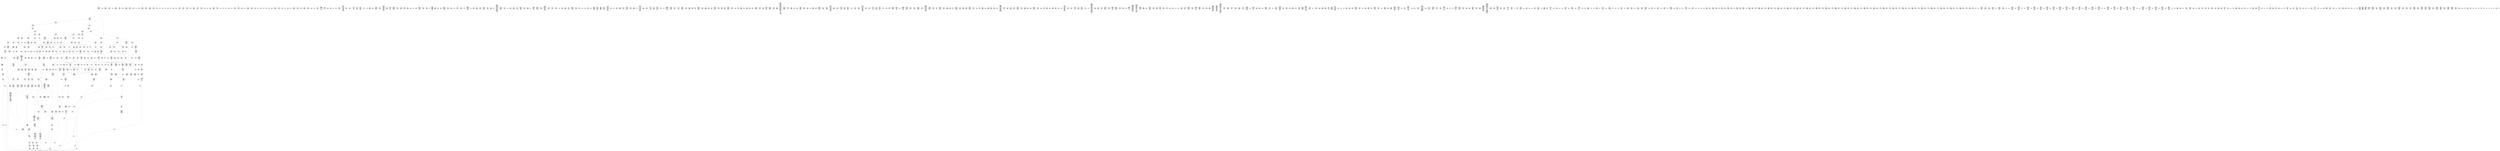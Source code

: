 /* Generated by GvGen v.1.0 (https://www.github.com/stricaud/gvgen) */

digraph G {
compound=true;
   node1 [label="[anywhere]"];
   node2 [label="# 0x0
PUSHX Data
PUSHX Data
MSTORE
PUSHX LogicData
CALLDATASIZE
LT
PUSHX Data
JUMPI
"];
   node3 [label="# 0xd
PUSHX Data
CALLDATALOAD
PUSHX BitData
SHR
PUSHX LogicData
GT
PUSHX Data
JUMPI
"];
   node4 [label="# 0x1e
PUSHX LogicData
GT
PUSHX Data
JUMPI
"];
   node5 [label="# 0x29
PUSHX LogicData
GT
PUSHX Data
JUMPI
"];
   node6 [label="# 0x34
PUSHX LogicData
EQ
PUSHX Data
JUMPI
"];
   node7 [label="# 0x3f
PUSHX LogicData
EQ
PUSHX Data
JUMPI
"];
   node8 [label="# 0x4a
PUSHX LogicData
EQ
PUSHX Data
JUMPI
"];
   node9 [label="# 0x55
PUSHX LogicData
EQ
PUSHX Data
JUMPI
"];
   node10 [label="# 0x60
PUSHX LogicData
EQ
PUSHX Data
JUMPI
"];
   node11 [label="# 0x6b
PUSHX Data
JUMP
"];
   node12 [label="# 0x6f
JUMPDEST
PUSHX LogicData
EQ
PUSHX Data
JUMPI
"];
   node13 [label="# 0x7b
PUSHX LogicData
EQ
PUSHX Data
JUMPI
"];
   node14 [label="# 0x86
PUSHX LogicData
EQ
PUSHX Data
JUMPI
"];
   node15 [label="# 0x91
PUSHX LogicData
EQ
PUSHX Data
JUMPI
"];
   node16 [label="# 0x9c
PUSHX LogicData
EQ
PUSHX Data
JUMPI
"];
   node17 [label="# 0xa7
PUSHX Data
JUMP
"];
   node18 [label="# 0xab
JUMPDEST
PUSHX LogicData
GT
PUSHX Data
JUMPI
"];
   node19 [label="# 0xb7
PUSHX LogicData
EQ
PUSHX Data
JUMPI
"];
   node20 [label="# 0xc2
PUSHX LogicData
EQ
PUSHX Data
JUMPI
"];
   node21 [label="# 0xcd
PUSHX LogicData
EQ
PUSHX Data
JUMPI
"];
   node22 [label="# 0xd8
PUSHX LogicData
EQ
PUSHX Data
JUMPI
"];
   node23 [label="# 0xe3
PUSHX LogicData
EQ
PUSHX Data
JUMPI
"];
   node24 [label="# 0xee
PUSHX Data
JUMP
"];
   node25 [label="# 0xf2
JUMPDEST
PUSHX LogicData
EQ
PUSHX Data
JUMPI
"];
   node26 [label="# 0xfe
PUSHX LogicData
EQ
PUSHX Data
JUMPI
"];
   node27 [label="# 0x109
PUSHX LogicData
EQ
PUSHX Data
JUMPI
"];
   node28 [label="# 0x114
PUSHX LogicData
EQ
PUSHX Data
JUMPI
"];
   node29 [label="# 0x11f
PUSHX Data
JUMP
"];
   node30 [label="# 0x123
JUMPDEST
PUSHX LogicData
GT
PUSHX Data
JUMPI
"];
   node31 [label="# 0x12f
PUSHX LogicData
GT
PUSHX Data
JUMPI
"];
   node32 [label="# 0x13a
PUSHX LogicData
EQ
PUSHX Data
JUMPI
"];
   node33 [label="# 0x145
PUSHX LogicData
EQ
PUSHX Data
JUMPI
"];
   node34 [label="# 0x150
PUSHX LogicData
EQ
PUSHX Data
JUMPI
"];
   node35 [label="# 0x15b
PUSHX LogicData
EQ
PUSHX Data
JUMPI
"];
   node36 [label="# 0x166
PUSHX LogicData
EQ
PUSHX Data
JUMPI
"];
   node37 [label="# 0x171
PUSHX Data
JUMP
"];
   node38 [label="# 0x175
JUMPDEST
PUSHX LogicData
EQ
PUSHX Data
JUMPI
"];
   node39 [label="# 0x181
PUSHX LogicData
EQ
PUSHX Data
JUMPI
"];
   node40 [label="# 0x18c
PUSHX LogicData
EQ
PUSHX Data
JUMPI
"];
   node41 [label="# 0x197
PUSHX LogicData
EQ
PUSHX Data
JUMPI
"];
   node42 [label="# 0x1a2
PUSHX Data
JUMP
"];
   node43 [label="# 0x1a6
JUMPDEST
PUSHX LogicData
GT
PUSHX Data
JUMPI
"];
   node44 [label="# 0x1b2
PUSHX LogicData
EQ
PUSHX Data
JUMPI
"];
   node45 [label="# 0x1bd
PUSHX LogicData
EQ
PUSHX Data
JUMPI
"];
   node46 [label="# 0x1c8
PUSHX LogicData
EQ
PUSHX Data
JUMPI
"];
   node47 [label="# 0x1d3
PUSHX LogicData
EQ
PUSHX Data
JUMPI
"];
   node48 [label="# 0x1de
PUSHX LogicData
EQ
PUSHX Data
JUMPI
"];
   node49 [label="# 0x1e9
PUSHX Data
JUMP
"];
   node50 [label="# 0x1ed
JUMPDEST
PUSHX LogicData
EQ
PUSHX Data
JUMPI
"];
   node51 [label="# 0x1f9
PUSHX LogicData
EQ
PUSHX Data
JUMPI
"];
   node52 [label="# 0x204
PUSHX LogicData
EQ
PUSHX Data
JUMPI
"];
   node53 [label="# 0x20f
PUSHX LogicData
EQ
PUSHX Data
JUMPI
"];
   node54 [label="# 0x21a
JUMPDEST
PUSHX Data
REVERT
"];
   node55 [label="# 0x21f
JUMPDEST
CALLVALUE
ISZERO
PUSHX Data
JUMPI
"];
   node56 [label="# 0x227
PUSHX Data
REVERT
"];
   node57 [label="# 0x22b
JUMPDEST
PUSHX Data
PUSHX ArithData
CALLDATASIZE
SUB
ADD
PUSHX Data
PUSHX Data
JUMP
"];
   node58 [label="# 0x241
JUMPDEST
PUSHX Data
JUMP
"];
   node59 [label="# 0x246
JUMPDEST
PUSHX MemData
MLOAD
PUSHX Data
PUSHX Data
JUMP
"];
   node60 [label="# 0x253
JUMPDEST
PUSHX MemData
MLOAD
SUB
RETURN
"];
   node61 [label="# 0x25c
JUMPDEST
CALLVALUE
ISZERO
PUSHX Data
JUMPI
"];
   node62 [label="# 0x264
PUSHX Data
REVERT
"];
   node63 [label="# 0x268
JUMPDEST
PUSHX Data
PUSHX Data
JUMP
"];
   node64 [label="# 0x271
JUMPDEST
STOP
"];
   node65 [label="# 0x273
JUMPDEST
CALLVALUE
ISZERO
PUSHX Data
JUMPI
"];
   node66 [label="# 0x27b
PUSHX Data
REVERT
"];
   node67 [label="# 0x27f
JUMPDEST
PUSHX Data
PUSHX Data
JUMP
"];
   node68 [label="# 0x288
JUMPDEST
PUSHX MemData
MLOAD
PUSHX Data
PUSHX Data
JUMP
"];
   node69 [label="# 0x295
JUMPDEST
PUSHX MemData
MLOAD
SUB
RETURN
"];
   node70 [label="# 0x29e
JUMPDEST
CALLVALUE
ISZERO
PUSHX Data
JUMPI
"];
   node71 [label="# 0x2a6
PUSHX Data
REVERT
"];
   node72 [label="# 0x2aa
JUMPDEST
PUSHX Data
PUSHX ArithData
CALLDATASIZE
SUB
ADD
PUSHX Data
PUSHX Data
JUMP
"];
   node73 [label="# 0x2c0
JUMPDEST
PUSHX Data
JUMP
"];
   node74 [label="# 0x2c5
JUMPDEST
PUSHX MemData
MLOAD
PUSHX Data
PUSHX Data
JUMP
"];
   node75 [label="# 0x2d2
JUMPDEST
PUSHX MemData
MLOAD
SUB
RETURN
"];
   node76 [label="# 0x2db
JUMPDEST
CALLVALUE
ISZERO
PUSHX Data
JUMPI
"];
   node77 [label="# 0x2e3
PUSHX Data
REVERT
"];
   node78 [label="# 0x2e7
JUMPDEST
PUSHX Data
PUSHX ArithData
CALLDATASIZE
SUB
ADD
PUSHX Data
PUSHX Data
JUMP
"];
   node79 [label="# 0x2fd
JUMPDEST
PUSHX Data
JUMP
"];
   node80 [label="# 0x302
JUMPDEST
STOP
"];
   node81 [label="# 0x304
JUMPDEST
CALLVALUE
ISZERO
PUSHX Data
JUMPI
"];
   node82 [label="# 0x30c
PUSHX Data
REVERT
"];
   node83 [label="# 0x310
JUMPDEST
PUSHX Data
PUSHX ArithData
CALLDATASIZE
SUB
ADD
PUSHX Data
PUSHX Data
JUMP
"];
   node84 [label="# 0x326
JUMPDEST
PUSHX Data
JUMP
"];
   node85 [label="# 0x32b
JUMPDEST
PUSHX MemData
MLOAD
PUSHX Data
PUSHX Data
JUMP
"];
   node86 [label="# 0x338
JUMPDEST
PUSHX MemData
MLOAD
SUB
RETURN
"];
   node87 [label="# 0x341
JUMPDEST
CALLVALUE
ISZERO
PUSHX Data
JUMPI
"];
   node88 [label="# 0x349
PUSHX Data
REVERT
"];
   node89 [label="# 0x34d
JUMPDEST
PUSHX Data
PUSHX Data
JUMP
"];
   node90 [label="# 0x356
JUMPDEST
PUSHX MemData
MLOAD
PUSHX Data
PUSHX Data
JUMP
"];
   node91 [label="# 0x363
JUMPDEST
PUSHX MemData
MLOAD
SUB
RETURN
"];
   node92 [label="# 0x36c
JUMPDEST
CALLVALUE
ISZERO
PUSHX Data
JUMPI
"];
   node93 [label="# 0x374
PUSHX Data
REVERT
"];
   node94 [label="# 0x378
JUMPDEST
PUSHX Data
PUSHX ArithData
CALLDATASIZE
SUB
ADD
PUSHX Data
PUSHX Data
JUMP
"];
   node95 [label="# 0x38e
JUMPDEST
PUSHX Data
JUMP
"];
   node96 [label="# 0x393
JUMPDEST
STOP
"];
   node97 [label="# 0x395
JUMPDEST
CALLVALUE
ISZERO
PUSHX Data
JUMPI
"];
   node98 [label="# 0x39d
PUSHX Data
REVERT
"];
   node99 [label="# 0x3a1
JUMPDEST
PUSHX Data
PUSHX Data
JUMP
"];
   node100 [label="# 0x3aa
JUMPDEST
STOP
"];
   node101 [label="# 0x3ac
JUMPDEST
CALLVALUE
ISZERO
PUSHX Data
JUMPI
"];
   node102 [label="# 0x3b4
PUSHX Data
REVERT
"];
   node103 [label="# 0x3b8
JUMPDEST
PUSHX Data
PUSHX Data
JUMP
"];
   node104 [label="# 0x3c1
JUMPDEST
STOP
"];
   node105 [label="# 0x3c3
JUMPDEST
CALLVALUE
ISZERO
PUSHX Data
JUMPI
"];
   node106 [label="# 0x3cb
PUSHX Data
REVERT
"];
   node107 [label="# 0x3cf
JUMPDEST
PUSHX Data
PUSHX ArithData
CALLDATASIZE
SUB
ADD
PUSHX Data
PUSHX Data
JUMP
"];
   node108 [label="# 0x3e5
JUMPDEST
PUSHX Data
JUMP
"];
   node109 [label="# 0x3ea
JUMPDEST
STOP
"];
   node110 [label="# 0x3ec
JUMPDEST
CALLVALUE
ISZERO
PUSHX Data
JUMPI
"];
   node111 [label="# 0x3f4
PUSHX Data
REVERT
"];
   node112 [label="# 0x3f8
JUMPDEST
PUSHX Data
PUSHX ArithData
CALLDATASIZE
SUB
ADD
PUSHX Data
PUSHX Data
JUMP
"];
   node113 [label="# 0x40e
JUMPDEST
PUSHX Data
JUMP
"];
   node114 [label="# 0x413
JUMPDEST
STOP
"];
   node115 [label="# 0x415
JUMPDEST
CALLVALUE
ISZERO
PUSHX Data
JUMPI
"];
   node116 [label="# 0x41d
PUSHX Data
REVERT
"];
   node117 [label="# 0x421
JUMPDEST
PUSHX Data
PUSHX Data
JUMP
"];
   node118 [label="# 0x42a
JUMPDEST
PUSHX MemData
MLOAD
PUSHX Data
PUSHX Data
JUMP
"];
   node119 [label="# 0x437
JUMPDEST
PUSHX MemData
MLOAD
SUB
RETURN
"];
   node120 [label="# 0x440
JUMPDEST
CALLVALUE
ISZERO
PUSHX Data
JUMPI
"];
   node121 [label="# 0x448
PUSHX Data
REVERT
"];
   node122 [label="# 0x44c
JUMPDEST
PUSHX Data
PUSHX Data
JUMP
"];
   node123 [label="# 0x455
JUMPDEST
PUSHX MemData
MLOAD
PUSHX Data
PUSHX Data
JUMP
"];
   node124 [label="# 0x462
JUMPDEST
PUSHX MemData
MLOAD
SUB
RETURN
"];
   node125 [label="# 0x46b
JUMPDEST
CALLVALUE
ISZERO
PUSHX Data
JUMPI
"];
   node126 [label="# 0x473
PUSHX Data
REVERT
"];
   node127 [label="# 0x477
JUMPDEST
PUSHX Data
PUSHX Data
JUMP
"];
   node128 [label="# 0x480
JUMPDEST
PUSHX MemData
MLOAD
PUSHX Data
PUSHX Data
JUMP
"];
   node129 [label="# 0x48d
JUMPDEST
PUSHX MemData
MLOAD
SUB
RETURN
"];
   node130 [label="# 0x496
JUMPDEST
CALLVALUE
ISZERO
PUSHX Data
JUMPI
"];
   node131 [label="# 0x49e
PUSHX Data
REVERT
"];
   node132 [label="# 0x4a2
JUMPDEST
PUSHX Data
PUSHX ArithData
CALLDATASIZE
SUB
ADD
PUSHX Data
PUSHX Data
JUMP
"];
   node133 [label="# 0x4b8
JUMPDEST
PUSHX Data
JUMP
"];
   node134 [label="# 0x4bd
JUMPDEST
PUSHX MemData
MLOAD
PUSHX Data
PUSHX Data
JUMP
"];
   node135 [label="# 0x4ca
JUMPDEST
PUSHX MemData
MLOAD
SUB
RETURN
"];
   node136 [label="# 0x4d3
JUMPDEST
CALLVALUE
ISZERO
PUSHX Data
JUMPI
"];
   node137 [label="# 0x4db
PUSHX Data
REVERT
"];
   node138 [label="# 0x4df
JUMPDEST
PUSHX Data
PUSHX Data
JUMP
"];
   node139 [label="# 0x4e8
JUMPDEST
PUSHX MemData
MLOAD
PUSHX Data
PUSHX Data
JUMP
"];
   node140 [label="# 0x4f5
JUMPDEST
PUSHX MemData
MLOAD
SUB
RETURN
"];
   node141 [label="# 0x4fe
JUMPDEST
CALLVALUE
ISZERO
PUSHX Data
JUMPI
"];
   node142 [label="# 0x506
PUSHX Data
REVERT
"];
   node143 [label="# 0x50a
JUMPDEST
PUSHX Data
PUSHX ArithData
CALLDATASIZE
SUB
ADD
PUSHX Data
PUSHX Data
JUMP
"];
   node144 [label="# 0x520
JUMPDEST
PUSHX Data
JUMP
"];
   node145 [label="# 0x525
JUMPDEST
STOP
"];
   node146 [label="# 0x527
JUMPDEST
CALLVALUE
ISZERO
PUSHX Data
JUMPI
"];
   node147 [label="# 0x52f
PUSHX Data
REVERT
"];
   node148 [label="# 0x533
JUMPDEST
PUSHX Data
PUSHX ArithData
CALLDATASIZE
SUB
ADD
PUSHX Data
PUSHX Data
JUMP
"];
   node149 [label="# 0x549
JUMPDEST
PUSHX Data
JUMP
"];
   node150 [label="# 0x54e
JUMPDEST
PUSHX MemData
MLOAD
PUSHX Data
PUSHX Data
JUMP
"];
   node151 [label="# 0x55b
JUMPDEST
PUSHX MemData
MLOAD
SUB
RETURN
"];
   node152 [label="# 0x564
JUMPDEST
CALLVALUE
ISZERO
PUSHX Data
JUMPI
"];
   node153 [label="# 0x56c
PUSHX Data
REVERT
"];
   node154 [label="# 0x570
JUMPDEST
PUSHX Data
PUSHX Data
JUMP
"];
   node155 [label="# 0x579
JUMPDEST
STOP
"];
   node156 [label="# 0x57b
JUMPDEST
CALLVALUE
ISZERO
PUSHX Data
JUMPI
"];
   node157 [label="# 0x583
PUSHX Data
REVERT
"];
   node158 [label="# 0x587
JUMPDEST
PUSHX Data
PUSHX Data
JUMP
"];
   node159 [label="# 0x590
JUMPDEST
STOP
"];
   node160 [label="# 0x592
JUMPDEST
CALLVALUE
ISZERO
PUSHX Data
JUMPI
"];
   node161 [label="# 0x59a
PUSHX Data
REVERT
"];
   node162 [label="# 0x59e
JUMPDEST
PUSHX Data
PUSHX Data
JUMP
"];
   node163 [label="# 0x5a7
JUMPDEST
STOP
"];
   node164 [label="# 0x5a9
JUMPDEST
CALLVALUE
ISZERO
PUSHX Data
JUMPI
"];
   node165 [label="# 0x5b1
PUSHX Data
REVERT
"];
   node166 [label="# 0x5b5
JUMPDEST
PUSHX Data
PUSHX ArithData
CALLDATASIZE
SUB
ADD
PUSHX Data
PUSHX Data
JUMP
"];
   node167 [label="# 0x5cb
JUMPDEST
PUSHX Data
JUMP
"];
   node168 [label="# 0x5d0
JUMPDEST
STOP
"];
   node169 [label="# 0x5d2
JUMPDEST
CALLVALUE
ISZERO
PUSHX Data
JUMPI
"];
   node170 [label="# 0x5da
PUSHX Data
REVERT
"];
   node171 [label="# 0x5de
JUMPDEST
PUSHX Data
PUSHX Data
JUMP
"];
   node172 [label="# 0x5e7
JUMPDEST
PUSHX MemData
MLOAD
PUSHX Data
PUSHX Data
JUMP
"];
   node173 [label="# 0x5f4
JUMPDEST
PUSHX MemData
MLOAD
SUB
RETURN
"];
   node174 [label="# 0x5fd
JUMPDEST
CALLVALUE
ISZERO
PUSHX Data
JUMPI
"];
   node175 [label="# 0x605
PUSHX Data
REVERT
"];
   node176 [label="# 0x609
JUMPDEST
PUSHX Data
PUSHX Data
JUMP
"];
   node177 [label="# 0x612
JUMPDEST
PUSHX MemData
MLOAD
PUSHX Data
PUSHX Data
JUMP
"];
   node178 [label="# 0x61f
JUMPDEST
PUSHX MemData
MLOAD
SUB
RETURN
"];
   node179 [label="# 0x628
JUMPDEST
CALLVALUE
ISZERO
PUSHX Data
JUMPI
"];
   node180 [label="# 0x630
PUSHX Data
REVERT
"];
   node181 [label="# 0x634
JUMPDEST
PUSHX Data
PUSHX ArithData
CALLDATASIZE
SUB
ADD
PUSHX Data
PUSHX Data
JUMP
"];
   node182 [label="# 0x64a
JUMPDEST
PUSHX Data
JUMP
"];
   node183 [label="# 0x64f
JUMPDEST
STOP
"];
   node184 [label="# 0x651
JUMPDEST
CALLVALUE
ISZERO
PUSHX Data
JUMPI
"];
   node185 [label="# 0x659
PUSHX Data
REVERT
"];
   node186 [label="# 0x65d
JUMPDEST
PUSHX Data
PUSHX Data
JUMP
"];
   node187 [label="# 0x666
JUMPDEST
PUSHX MemData
MLOAD
PUSHX Data
PUSHX Data
JUMP
"];
   node188 [label="# 0x673
JUMPDEST
PUSHX MemData
MLOAD
SUB
RETURN
"];
   node189 [label="# 0x67c
JUMPDEST
PUSHX Data
PUSHX ArithData
CALLDATASIZE
SUB
ADD
PUSHX Data
PUSHX Data
JUMP
"];
   node190 [label="# 0x691
JUMPDEST
PUSHX Data
JUMP
"];
   node191 [label="# 0x696
JUMPDEST
STOP
"];
   node192 [label="# 0x698
JUMPDEST
CALLVALUE
ISZERO
PUSHX Data
JUMPI
"];
   node193 [label="# 0x6a0
PUSHX Data
REVERT
"];
   node194 [label="# 0x6a4
JUMPDEST
PUSHX Data
PUSHX ArithData
CALLDATASIZE
SUB
ADD
PUSHX Data
PUSHX Data
JUMP
"];
   node195 [label="# 0x6ba
JUMPDEST
PUSHX Data
JUMP
"];
   node196 [label="# 0x6bf
JUMPDEST
STOP
"];
   node197 [label="# 0x6c1
JUMPDEST
CALLVALUE
ISZERO
PUSHX Data
JUMPI
"];
   node198 [label="# 0x6c9
PUSHX Data
REVERT
"];
   node199 [label="# 0x6cd
JUMPDEST
PUSHX Data
PUSHX ArithData
CALLDATASIZE
SUB
ADD
PUSHX Data
PUSHX Data
JUMP
"];
   node200 [label="# 0x6e3
JUMPDEST
PUSHX Data
JUMP
"];
   node201 [label="# 0x6e8
JUMPDEST
STOP
"];
   node202 [label="# 0x6ea
JUMPDEST
CALLVALUE
ISZERO
PUSHX Data
JUMPI
"];
   node203 [label="# 0x6f2
PUSHX Data
REVERT
"];
   node204 [label="# 0x6f6
JUMPDEST
PUSHX Data
PUSHX ArithData
CALLDATASIZE
SUB
ADD
PUSHX Data
PUSHX Data
JUMP
"];
   node205 [label="# 0x70c
JUMPDEST
PUSHX Data
JUMP
"];
   node206 [label="# 0x711
JUMPDEST
PUSHX MemData
MLOAD
PUSHX Data
PUSHX Data
JUMP
"];
   node207 [label="# 0x71e
JUMPDEST
PUSHX MemData
MLOAD
SUB
RETURN
"];
   node208 [label="# 0x727
JUMPDEST
PUSHX Data
PUSHX ArithData
CALLDATASIZE
SUB
ADD
PUSHX Data
PUSHX Data
JUMP
"];
   node209 [label="# 0x73c
JUMPDEST
PUSHX Data
JUMP
"];
   node210 [label="# 0x741
JUMPDEST
STOP
"];
   node211 [label="# 0x743
JUMPDEST
CALLVALUE
ISZERO
PUSHX Data
JUMPI
"];
   node212 [label="# 0x74b
PUSHX Data
REVERT
"];
   node213 [label="# 0x74f
JUMPDEST
PUSHX Data
PUSHX ArithData
CALLDATASIZE
SUB
ADD
PUSHX Data
PUSHX Data
JUMP
"];
   node214 [label="# 0x765
JUMPDEST
PUSHX Data
JUMP
"];
   node215 [label="# 0x76a
JUMPDEST
STOP
"];
   node216 [label="# 0x76c
JUMPDEST
CALLVALUE
ISZERO
PUSHX Data
JUMPI
"];
   node217 [label="# 0x774
PUSHX Data
REVERT
"];
   node218 [label="# 0x778
JUMPDEST
PUSHX Data
PUSHX Data
JUMP
"];
   node219 [label="# 0x781
JUMPDEST
PUSHX MemData
MLOAD
PUSHX Data
PUSHX Data
JUMP
"];
   node220 [label="# 0x78e
JUMPDEST
PUSHX MemData
MLOAD
SUB
RETURN
"];
   node221 [label="# 0x797
JUMPDEST
CALLVALUE
ISZERO
PUSHX Data
JUMPI
"];
   node222 [label="# 0x79f
PUSHX Data
REVERT
"];
   node223 [label="# 0x7a3
JUMPDEST
PUSHX Data
PUSHX ArithData
CALLDATASIZE
SUB
ADD
PUSHX Data
PUSHX Data
JUMP
"];
   node224 [label="# 0x7b9
JUMPDEST
PUSHX Data
JUMP
"];
   node225 [label="# 0x7be
JUMPDEST
PUSHX MemData
MLOAD
PUSHX Data
PUSHX Data
JUMP
"];
   node226 [label="# 0x7cb
JUMPDEST
PUSHX MemData
MLOAD
SUB
RETURN
"];
   node227 [label="# 0x7d4
JUMPDEST
CALLVALUE
ISZERO
PUSHX Data
JUMPI
"];
   node228 [label="# 0x7dc
PUSHX Data
REVERT
"];
   node229 [label="# 0x7e0
JUMPDEST
PUSHX Data
PUSHX ArithData
CALLDATASIZE
SUB
ADD
PUSHX Data
PUSHX Data
JUMP
"];
   node230 [label="# 0x7f6
JUMPDEST
PUSHX Data
JUMP
"];
   node231 [label="# 0x7fb
JUMPDEST
STOP
"];
   node232 [label="# 0x7fd
JUMPDEST
CALLVALUE
ISZERO
PUSHX Data
JUMPI
"];
   node233 [label="# 0x805
PUSHX Data
REVERT
"];
   node234 [label="# 0x809
JUMPDEST
PUSHX Data
PUSHX Data
JUMP
"];
   node235 [label="# 0x812
JUMPDEST
PUSHX MemData
MLOAD
PUSHX Data
PUSHX Data
JUMP
"];
   node236 [label="# 0x81f
JUMPDEST
PUSHX MemData
MLOAD
SUB
RETURN
"];
   node237 [label="# 0x828
JUMPDEST
PUSHX Data
PUSHX BitData
PUSHX BitData
NOT
AND
PUSHX BitData
NOT
AND
EQ
PUSHX Data
JUMPI
"];
   node238 [label="# 0x891
PUSHX BitData
PUSHX BitData
NOT
AND
PUSHX BitData
NOT
AND
EQ
"];
   node239 [label="# 0x8f3
JUMPDEST
PUSHX Data
JUMPI
"];
   node240 [label="# 0x8f9
PUSHX Data
PUSHX Data
JUMP
"];
   node241 [label="# 0x902
JUMPDEST
"];
   node242 [label="# 0x903
JUMPDEST
JUMP
"];
   node243 [label="# 0x90a
JUMPDEST
PUSHX Data
PUSHX Data
JUMP
"];
   node244 [label="# 0x912
JUMPDEST
PUSHX BitData
AND
PUSHX Data
PUSHX Data
JUMP
"];
   node245 [label="# 0x930
JUMPDEST
PUSHX BitData
AND
EQ
PUSHX Data
JUMPI
"];
   node246 [label="# 0x94c
PUSHX MemData
MLOAD
PUSHX Data
MSTORE
PUSHX ArithData
ADD
PUSHX Data
PUSHX Data
JUMP
"];
   node247 [label="# 0x97d
JUMPDEST
PUSHX MemData
MLOAD
SUB
REVERT
"];
   node248 [label="# 0x986
JUMPDEST
PUSHX StorData
PUSHX ArithData
SLOAD
PUSHX ArithData
EXP
DIV
PUSHX BitData
AND
ISZERO
PUSHX StorData
PUSHX ArithData
PUSHX ArithData
EXP
SLOAD
PUSHX ArithData
MUL
NOT
AND
ISZERO
ISZERO
MUL
OR
SSTORE
JUMP
"];
   node249 [label="# 0x9b2
JUMPDEST
PUSHX Data
PUSHX StorData
SLOAD
PUSHX Data
PUSHX Data
JUMP
"];
   node250 [label="# 0x9c1
JUMPDEST
PUSHX ArithData
ADD
PUSHX ArithData
DIV
MUL
PUSHX ArithData
ADD
PUSHX MemData
MLOAD
ADD
PUSHX Data
MSTORE
MSTORE
PUSHX ArithData
ADD
SLOAD
PUSHX Data
PUSHX Data
JUMP
"];
   node251 [label="# 0x9ed
JUMPDEST
ISZERO
PUSHX Data
JUMPI
"];
   node252 [label="# 0x9f4
PUSHX LogicData
LT
PUSHX Data
JUMPI
"];
   node253 [label="# 0x9fc
PUSHX ArithData
SLOAD
DIV
MUL
MSTORE
PUSHX ArithData
ADD
PUSHX Data
JUMP
"];
   node254 [label="# 0xa0f
JUMPDEST
ADD
PUSHX Data
MSTORE
PUSHX Data
PUSHX Data
SHA3
"];
   node255 [label="# 0xa1d
JUMPDEST
SLOAD
MSTORE
PUSHX ArithData
ADD
PUSHX ArithData
ADD
GT
PUSHX Data
JUMPI
"];
   node256 [label="# 0xa31
SUB
PUSHX BitData
AND
ADD
"];
   node257 [label="# 0xa3a
JUMPDEST
JUMP
"];
   node258 [label="# 0xa44
JUMPDEST
PUSHX Data
PUSHX Data
PUSHX Data
JUMP
"];
   node259 [label="# 0xa4f
JUMPDEST
PUSHX Data
JUMPI
"];
   node260 [label="# 0xa54
PUSHX MemData
MLOAD
PUSHX Data
MSTORE
PUSHX ArithData
ADD
PUSHX Data
PUSHX Data
JUMP
"];
   node261 [label="# 0xa85
JUMPDEST
PUSHX MemData
MLOAD
SUB
REVERT
"];
   node262 [label="# 0xa8e
JUMPDEST
PUSHX Data
PUSHX ArithData
MSTORE
PUSHX ArithData
ADD
MSTORE
PUSHX ArithData
ADD
PUSHX Data
SHA3
PUSHX ArithData
SLOAD
PUSHX ArithData
EXP
DIV
PUSHX BitData
AND
JUMP
"];
   node263 [label="# 0xac9
JUMPDEST
PUSHX Data
PUSHX Data
PUSHX Data
JUMP
"];
   node264 [label="# 0xad4
JUMPDEST
PUSHX BitData
AND
PUSHX BitData
AND
EQ
ISZERO
PUSHX Data
JUMPI
"];
   node265 [label="# 0xb0b
PUSHX MemData
MLOAD
PUSHX Data
MSTORE
PUSHX ArithData
ADD
PUSHX Data
PUSHX Data
JUMP
"];
   node266 [label="# 0xb3c
JUMPDEST
PUSHX MemData
MLOAD
SUB
REVERT
"];
   node267 [label="# 0xb45
JUMPDEST
PUSHX BitData
AND
PUSHX Data
PUSHX Data
JUMP
"];
   node268 [label="# 0xb64
JUMPDEST
PUSHX BitData
AND
EQ
PUSHX Data
JUMPI
"];
   node269 [label="# 0xb81
PUSHX Data
PUSHX Data
PUSHX Data
JUMP
"];
   node270 [label="# 0xb8d
JUMPDEST
PUSHX Data
JUMP
"];
   node271 [label="# 0xb92
JUMPDEST
"];
   node272 [label="# 0xb93
JUMPDEST
PUSHX Data
JUMPI
"];
   node273 [label="# 0xb98
PUSHX MemData
MLOAD
PUSHX Data
MSTORE
PUSHX ArithData
ADD
PUSHX Data
PUSHX Data
JUMP
"];
   node274 [label="# 0xbc9
JUMPDEST
PUSHX MemData
MLOAD
SUB
REVERT
"];
   node275 [label="# 0xbd2
JUMPDEST
PUSHX Data
PUSHX Data
JUMP
"];
   node276 [label="# 0xbdc
JUMPDEST
JUMP
"];
   node277 [label="# 0xbe1
JUMPDEST
PUSHX Data
PUSHX Data
MSTORE
PUSHX Data
MSTORE
PUSHX Data
PUSHX Data
SHA3
PUSHX Data
SLOAD
JUMP
"];
   node278 [label="# 0xbf9
JUMPDEST
PUSHX Data
PUSHX Data
PUSHX Data
PUSHX Data
JUMP
"];
   node279 [label="# 0xc05
JUMPDEST
JUMP
"];
   node280 [label="# 0xc0a
JUMPDEST
PUSHX Data
PUSHX Data
PUSHX Data
JUMP
"];
   node281 [label="# 0xc15
JUMPDEST
PUSHX Data
JUMP
"];
   node282 [label="# 0xc1b
JUMPDEST
PUSHX Data
JUMPI
"];
   node283 [label="# 0xc20
PUSHX MemData
MLOAD
PUSHX Data
MSTORE
PUSHX ArithData
ADD
PUSHX Data
PUSHX Data
JUMP
"];
   node284 [label="# 0xc51
JUMPDEST
PUSHX MemData
MLOAD
SUB
REVERT
"];
   node285 [label="# 0xc5a
JUMPDEST
PUSHX Data
PUSHX Data
JUMP
"];
   node286 [label="# 0xc65
JUMPDEST
JUMP
"];
   node287 [label="# 0xc6a
JUMPDEST
PUSHX Data
PUSHX Data
JUMP
"];
   node288 [label="# 0xc72
JUMPDEST
PUSHX BitData
AND
PUSHX Data
PUSHX Data
JUMP
"];
   node289 [label="# 0xc90
JUMPDEST
PUSHX BitData
AND
EQ
PUSHX Data
JUMPI
"];
   node290 [label="# 0xcac
PUSHX MemData
MLOAD
PUSHX Data
MSTORE
PUSHX ArithData
ADD
PUSHX Data
PUSHX Data
JUMP
"];
   node291 [label="# 0xcdd
JUMPDEST
PUSHX MemData
MLOAD
SUB
REVERT
"];
   node292 [label="# 0xce6
JUMPDEST
CALLER
PUSHX BitData
AND
PUSHX ArithData
SELFBALANCE
ISZERO
MUL
PUSHX MemData
MLOAD
PUSHX Data
PUSHX MemData
MLOAD
SUB
CALL
ISZERO
ISZERO
PUSHX Data
JUMPI
"];
   node293 [label="# 0xd23
RETURNDATASIZE
PUSHX Data
RETURNDATACOPY
RETURNDATASIZE
PUSHX Data
REVERT
"];
   node294 [label="# 0xd2c
JUMPDEST
JUMP
"];
   node295 [label="# 0xd2f
JUMPDEST
PUSHX Data
PUSHX Data
JUMP
"];
   node296 [label="# 0xd37
JUMPDEST
PUSHX BitData
AND
PUSHX Data
PUSHX Data
JUMP
"];
   node297 [label="# 0xd55
JUMPDEST
PUSHX BitData
AND
EQ
PUSHX Data
JUMPI
"];
   node298 [label="# 0xd71
PUSHX MemData
MLOAD
PUSHX Data
MSTORE
PUSHX ArithData
ADD
PUSHX Data
PUSHX Data
JUMP
"];
   node299 [label="# 0xda2
JUMPDEST
PUSHX MemData
MLOAD
SUB
REVERT
"];
   node300 [label="# 0xdab
JUMPDEST
PUSHX Data
PUSHX Data
JUMP
"];
   node301 [label="# 0xdb3
JUMPDEST
JUMP
"];
   node302 [label="# 0xdb5
JUMPDEST
PUSHX Data
PUSHX MemData
MLOAD
PUSHX ArithData
ADD
PUSHX Data
MSTORE
PUSHX Data
MSTORE
PUSHX Data
JUMP
"];
   node303 [label="# 0xdd0
JUMPDEST
JUMP
"];
   node304 [label="# 0xdd5
JUMPDEST
PUSHX Data
PUSHX Data
JUMP
"];
   node305 [label="# 0xddd
JUMPDEST
PUSHX BitData
AND
PUSHX Data
PUSHX Data
JUMP
"];
   node306 [label="# 0xdfb
JUMPDEST
PUSHX BitData
AND
EQ
PUSHX Data
JUMPI
"];
   node307 [label="# 0xe17
PUSHX MemData
MLOAD
PUSHX Data
MSTORE
PUSHX ArithData
ADD
PUSHX Data
PUSHX Data
JUMP
"];
   node308 [label="# 0xe48
JUMPDEST
PUSHX MemData
MLOAD
SUB
REVERT
"];
   node309 [label="# 0xe51
JUMPDEST
PUSHX Data
PUSHX Data
PUSHX Data
JUMP
"];
   node310 [label="# 0xe62
JUMPDEST
JUMP
"];
   node311 [label="# 0xe67
JUMPDEST
PUSHX StorData
PUSHX ArithData
SLOAD
PUSHX ArithData
EXP
DIV
PUSHX BitData
AND
JUMP
"];
   node312 [label="# 0xe7a
JUMPDEST
PUSHX Data
PUSHX StorData
PUSHX ArithData
SLOAD
PUSHX ArithData
EXP
DIV
PUSHX BitData
AND
JUMP
"];
   node313 [label="# 0xe91
JUMPDEST
PUSHX StorData
PUSHX ArithData
SLOAD
PUSHX ArithData
EXP
DIV
PUSHX BitData
AND
JUMP
"];
   node314 [label="# 0xea4
JUMPDEST
PUSHX Data
PUSHX Data
PUSHX ArithData
MSTORE
PUSHX ArithData
ADD
MSTORE
PUSHX ArithData
ADD
PUSHX Data
SHA3
PUSHX ArithData
SLOAD
PUSHX ArithData
EXP
DIV
PUSHX BitData
AND
PUSHX BitData
PUSHX BitData
AND
PUSHX BitData
AND
EQ
ISZERO
PUSHX Data
JUMPI
"];
   node315 [label="# 0xf13
PUSHX MemData
MLOAD
PUSHX Data
MSTORE
PUSHX ArithData
ADD
PUSHX Data
PUSHX Data
JUMP
"];
   node316 [label="# 0xf44
JUMPDEST
PUSHX MemData
MLOAD
SUB
REVERT
"];
   node317 [label="# 0xf4d
JUMPDEST
JUMP
"];
   node318 [label="# 0xf56
JUMPDEST
PUSHX Data
JUMP
"];
   node319 [label="# 0xf5b
JUMPDEST
PUSHX Data
PUSHX Data
JUMP
"];
   node320 [label="# 0xf63
JUMPDEST
PUSHX BitData
AND
PUSHX Data
PUSHX Data
JUMP
"];
   node321 [label="# 0xf81
JUMPDEST
PUSHX BitData
AND
EQ
PUSHX Data
JUMPI
"];
   node322 [label="# 0xf9d
PUSHX MemData
MLOAD
PUSHX Data
MSTORE
PUSHX ArithData
ADD
PUSHX Data
PUSHX Data
JUMP
"];
   node323 [label="# 0xfce
JUMPDEST
PUSHX MemData
MLOAD
SUB
REVERT
"];
   node324 [label="# 0xfd7
JUMPDEST
PUSHX Data
PUSHX Data
PUSHX Data
JUMP
"];
   node325 [label="# 0xfe8
JUMPDEST
JUMP
"];
   node326 [label="# 0xfed
JUMPDEST
PUSHX BitData
PUSHX BitData
AND
PUSHX BitData
AND
EQ
ISZERO
PUSHX Data
JUMPI
"];
   node327 [label="# 0x1024
PUSHX MemData
MLOAD
PUSHX Data
MSTORE
PUSHX ArithData
ADD
PUSHX Data
PUSHX Data
JUMP
"];
   node328 [label="# 0x1055
JUMPDEST
PUSHX MemData
MLOAD
SUB
REVERT
"];
   node329 [label="# 0x105e
JUMPDEST
PUSHX Data
PUSHX ArithData
PUSHX BitData
AND
PUSHX BitData
AND
MSTORE
PUSHX ArithData
ADD
MSTORE
PUSHX ArithData
ADD
PUSHX Data
SHA3
SLOAD
JUMP
"];
   node330 [label="# 0x10a5
JUMPDEST
PUSHX Data
PUSHX Data
JUMP
"];
   node331 [label="# 0x10ad
JUMPDEST
PUSHX BitData
AND
PUSHX Data
PUSHX Data
JUMP
"];
   node332 [label="# 0x10cb
JUMPDEST
PUSHX BitData
AND
EQ
PUSHX Data
JUMPI
"];
   node333 [label="# 0x10e7
PUSHX MemData
MLOAD
PUSHX Data
MSTORE
PUSHX ArithData
ADD
PUSHX Data
PUSHX Data
JUMP
"];
   node334 [label="# 0x1118
JUMPDEST
PUSHX MemData
MLOAD
SUB
REVERT
"];
   node335 [label="# 0x1121
JUMPDEST
PUSHX Data
PUSHX Data
PUSHX Data
JUMP
"];
   node336 [label="# 0x112b
JUMPDEST
JUMP
"];
   node337 [label="# 0x112d
JUMPDEST
PUSHX Data
PUSHX Data
JUMP
"];
   node338 [label="# 0x1135
JUMPDEST
PUSHX BitData
AND
PUSHX Data
PUSHX Data
JUMP
"];
   node339 [label="# 0x1153
JUMPDEST
PUSHX BitData
AND
EQ
PUSHX Data
JUMPI
"];
   node340 [label="# 0x116f
PUSHX MemData
MLOAD
PUSHX Data
MSTORE
PUSHX ArithData
ADD
PUSHX Data
PUSHX Data
JUMP
"];
   node341 [label="# 0x11a0
JUMPDEST
PUSHX MemData
MLOAD
SUB
REVERT
"];
   node342 [label="# 0x11a9
JUMPDEST
PUSHX StorData
PUSHX ArithData
SLOAD
PUSHX ArithData
EXP
DIV
PUSHX BitData
AND
ISZERO
PUSHX StorData
PUSHX ArithData
PUSHX ArithData
EXP
SLOAD
PUSHX ArithData
MUL
NOT
AND
ISZERO
ISZERO
MUL
OR
SSTORE
JUMP
"];
   node343 [label="# 0x11d5
JUMPDEST
PUSHX Data
PUSHX Data
JUMP
"];
   node344 [label="# 0x11dd
JUMPDEST
PUSHX BitData
AND
PUSHX Data
PUSHX Data
JUMP
"];
   node345 [label="# 0x11fb
JUMPDEST
PUSHX BitData
AND
EQ
PUSHX Data
JUMPI
"];
   node346 [label="# 0x1217
PUSHX MemData
MLOAD
PUSHX Data
MSTORE
PUSHX ArithData
ADD
PUSHX Data
PUSHX Data
JUMP
"];
   node347 [label="# 0x1248
JUMPDEST
PUSHX MemData
MLOAD
SUB
REVERT
"];
   node348 [label="# 0x1251
JUMPDEST
PUSHX Data
PUSHX Data
JUMP
"];
   node349 [label="# 0x1259
JUMPDEST
JUMP
"];
   node350 [label="# 0x125b
JUMPDEST
PUSHX Data
PUSHX Data
JUMP
"];
   node351 [label="# 0x1263
JUMPDEST
PUSHX BitData
AND
PUSHX Data
PUSHX Data
JUMP
"];
   node352 [label="# 0x1281
JUMPDEST
PUSHX BitData
AND
EQ
PUSHX Data
JUMPI
"];
   node353 [label="# 0x129d
PUSHX MemData
MLOAD
PUSHX Data
MSTORE
PUSHX ArithData
ADD
PUSHX Data
PUSHX Data
JUMP
"];
   node354 [label="# 0x12ce
JUMPDEST
PUSHX MemData
MLOAD
SUB
REVERT
"];
   node355 [label="# 0x12d7
JUMPDEST
EQ
PUSHX Data
JUMPI
"];
   node356 [label="# 0x12e5
PUSHX Data
REVERT
"];
   node357 [label="# 0x12e9
JUMPDEST
PUSHX Data
"];
   node358 [label="# 0x12ec
JUMPDEST
LT
ISZERO
PUSHX Data
JUMPI
"];
   node359 [label="# 0x12f8
LT
PUSHX Data
JUMPI
"];
   node360 [label="# 0x1302
PUSHX Data
PUSHX Data
MSTORE
PUSHX Data
PUSHX Data
MSTORE
PUSHX Data
PUSHX Data
REVERT
"];
   node361 [label="# 0x1330
JUMPDEST
PUSHX ArithData
MUL
ADD
CALLDATALOAD
PUSHX Data
PUSHX Data
LT
PUSHX Data
JUMPI
"];
   node362 [label="# 0x1346
PUSHX Data
PUSHX Data
MSTORE
PUSHX Data
PUSHX Data
MSTORE
PUSHX Data
PUSHX Data
REVERT
"];
   node363 [label="# 0x1374
JUMPDEST
PUSHX ArithData
MUL
ADD
PUSHX ArithData
ADD
PUSHX Data
PUSHX Data
JUMP
"];
   node364 [label="# 0x1389
JUMPDEST
PUSHX BitData
AND
PUSHX BitData
AND
MSTORE
PUSHX ArithData
ADD
MSTORE
PUSHX ArithData
ADD
PUSHX Data
SHA3
SSTORE
PUSHX Data
PUSHX Data
JUMP
"];
   node365 [label="# 0x13d2
JUMPDEST
PUSHX Data
JUMP
"];
   node366 [label="# 0x13da
JUMPDEST
JUMP
"];
   node367 [label="# 0x13e1
JUMPDEST
PUSHX Data
JUMP
"];
   node368 [label="# 0x13ed
JUMPDEST
PUSHX Data
PUSHX StorData
PUSHX ArithData
SLOAD
PUSHX ArithData
EXP
DIV
PUSHX BitData
AND
JUMP
"];
   node369 [label="# 0x1417
JUMPDEST
PUSHX Data
PUSHX Data
JUMP
"];
   node370 [label="# 0x141f
JUMPDEST
PUSHX BitData
AND
PUSHX Data
PUSHX Data
JUMP
"];
   node371 [label="# 0x143d
JUMPDEST
PUSHX BitData
AND
EQ
PUSHX Data
JUMPI
"];
   node372 [label="# 0x1459
PUSHX MemData
MLOAD
PUSHX Data
MSTORE
PUSHX ArithData
ADD
PUSHX Data
PUSHX Data
JUMP
"];
   node373 [label="# 0x148a
JUMPDEST
PUSHX MemData
MLOAD
SUB
REVERT
"];
   node374 [label="# 0x1493
JUMPDEST
PUSHX Data
PUSHX Data
PUSHX Data
JUMP
"];
   node375 [label="# 0x14a4
JUMPDEST
JUMP
"];
   node376 [label="# 0x14a9
JUMPDEST
PUSHX Data
PUSHX StorData
SLOAD
PUSHX Data
PUSHX Data
JUMP
"];
   node377 [label="# 0x14b8
JUMPDEST
PUSHX ArithData
ADD
PUSHX ArithData
DIV
MUL
PUSHX ArithData
ADD
PUSHX MemData
MLOAD
ADD
PUSHX Data
MSTORE
MSTORE
PUSHX ArithData
ADD
SLOAD
PUSHX Data
PUSHX Data
JUMP
"];
   node378 [label="# 0x14e4
JUMPDEST
ISZERO
PUSHX Data
JUMPI
"];
   node379 [label="# 0x14eb
PUSHX LogicData
LT
PUSHX Data
JUMPI
"];
   node380 [label="# 0x14f3
PUSHX ArithData
SLOAD
DIV
MUL
MSTORE
PUSHX ArithData
ADD
PUSHX Data
JUMP
"];
   node381 [label="# 0x1506
JUMPDEST
ADD
PUSHX Data
MSTORE
PUSHX Data
PUSHX Data
SHA3
"];
   node382 [label="# 0x1514
JUMPDEST
SLOAD
MSTORE
PUSHX ArithData
ADD
PUSHX ArithData
ADD
GT
PUSHX Data
JUMPI
"];
   node383 [label="# 0x1528
SUB
PUSHX BitData
AND
ADD
"];
   node384 [label="# 0x1531
JUMPDEST
JUMP
"];
   node385 [label="# 0x153b
JUMPDEST
PUSHX StorData
PUSHX ArithData
SLOAD
PUSHX ArithData
EXP
DIV
PUSHX BitData
AND
PUSHX Data
JUMPI
"];
   node386 [label="# 0x1550
PUSHX MemData
MLOAD
PUSHX Data
MSTORE
PUSHX ArithData
ADD
PUSHX Data
PUSHX Data
JUMP
"];
   node387 [label="# 0x1581
JUMPDEST
PUSHX MemData
MLOAD
SUB
REVERT
"];
   node388 [label="# 0x158a
JUMPDEST
PUSHX LogicData
GT
ISZERO
PUSHX Data
JUMPI
"];
   node389 [label="# 0x1594
PUSHX MemData
MLOAD
PUSHX Data
MSTORE
PUSHX ArithData
ADD
PUSHX Data
PUSHX Data
JUMP
"];
   node390 [label="# 0x15c5
JUMPDEST
PUSHX MemData
MLOAD
SUB
REVERT
"];
   node391 [label="# 0x15ce
JUMPDEST
PUSHX Data
PUSHX Data
CALLER
PUSHX Data
JUMP
"];
   node392 [label="# 0x15da
JUMPDEST
PUSHX Data
PUSHX Data
JUMP
"];
   node393 [label="# 0x15e4
JUMPDEST
GT
ISZERO
PUSHX Data
JUMPI
"];
   node394 [label="# 0x15eb
PUSHX MemData
MLOAD
PUSHX Data
MSTORE
PUSHX ArithData
ADD
PUSHX Data
PUSHX Data
JUMP
"];
   node395 [label="# 0x161c
JUMPDEST
PUSHX MemData
MLOAD
SUB
REVERT
"];
   node396 [label="# 0x1625
JUMPDEST
PUSHX Data
PUSHX Data
PUSHX Data
PUSHX Data
JUMP
"];
   node397 [label="# 0x1633
JUMPDEST
PUSHX Data
PUSHX Data
JUMP
"];
   node398 [label="# 0x163d
JUMPDEST
LT
PUSHX Data
JUMPI
"];
   node399 [label="# 0x1643
PUSHX MemData
MLOAD
PUSHX Data
MSTORE
PUSHX ArithData
ADD
PUSHX Data
PUSHX Data
JUMP
"];
   node400 [label="# 0x1674
JUMPDEST
PUSHX MemData
MLOAD
SUB
REVERT
"];
   node401 [label="# 0x167d
JUMPDEST
PUSHX Data
PUSHX Data
PUSHX Data
JUMP
"];
   node402 [label="# 0x1691
JUMPDEST
CALLVALUE
LT
ISZERO
PUSHX Data
JUMPI
"];
   node403 [label="# 0x1699
PUSHX MemData
MLOAD
PUSHX Data
MSTORE
PUSHX ArithData
ADD
PUSHX Data
PUSHX Data
JUMP
"];
   node404 [label="# 0x16ca
JUMPDEST
PUSHX MemData
MLOAD
SUB
REVERT
"];
   node405 [label="# 0x16d3
JUMPDEST
PUSHX Data
"];
   node406 [label="# 0x16d6
JUMPDEST
LT
ISZERO
PUSHX Data
JUMPI
"];
   node407 [label="# 0x16df
PUSHX Data
CALLER
PUSHX Data
PUSHX Data
PUSHX Data
JUMP
"];
   node408 [label="# 0x16ec
JUMPDEST
PUSHX Data
JUMP
"];
   node409 [label="# 0x16f1
JUMPDEST
PUSHX Data
PUSHX Data
PUSHX Data
JUMP
"];
   node410 [label="# 0x16fb
JUMPDEST
PUSHX Data
PUSHX Data
JUMP
"];
   node411 [label="# 0x1706
JUMPDEST
PUSHX Data
JUMP
"];
   node412 [label="# 0x170e
JUMPDEST
PUSHX Data
CALLER
PUSHX MemData
MLOAD
PUSHX Data
PUSHX Data
JUMP
"];
   node413 [label="# 0x1740
JUMPDEST
PUSHX MemData
MLOAD
SUB
LOGX
JUMP
"];
   node414 [label="# 0x174b
JUMPDEST
PUSHX Data
PUSHX Data
JUMP
"];
   node415 [label="# 0x1753
JUMPDEST
PUSHX BitData
AND
PUSHX BitData
AND
EQ
ISZERO
PUSHX Data
JUMPI
"];
   node416 [label="# 0x1787
PUSHX MemData
MLOAD
PUSHX Data
MSTORE
PUSHX ArithData
ADD
PUSHX Data
PUSHX Data
JUMP
"];
   node417 [label="# 0x17b8
JUMPDEST
PUSHX MemData
MLOAD
SUB
REVERT
"];
   node418 [label="# 0x17c1
JUMPDEST
PUSHX Data
PUSHX Data
PUSHX Data
PUSHX Data
JUMP
"];
   node419 [label="# 0x17ce
JUMPDEST
PUSHX BitData
AND
PUSHX BitData
AND
MSTORE
PUSHX ArithData
ADD
MSTORE
PUSHX ArithData
ADD
PUSHX Data
SHA3
PUSHX ArithData
PUSHX BitData
AND
PUSHX BitData
AND
MSTORE
PUSHX ArithData
ADD
MSTORE
PUSHX ArithData
ADD
PUSHX Data
SHA3
PUSHX ArithData
PUSHX ArithData
EXP
SLOAD
PUSHX ArithData
MUL
NOT
AND
ISZERO
ISZERO
MUL
OR
SSTORE
PUSHX BitData
AND
PUSHX Data
PUSHX Data
JUMP
"];
   node420 [label="# 0x187b
JUMPDEST
PUSHX BitData
AND
PUSHX Data
PUSHX MemData
MLOAD
PUSHX Data
PUSHX Data
JUMP
"];
   node421 [label="# 0x18c0
JUMPDEST
PUSHX MemData
MLOAD
SUB
LOGX
JUMP
"];
   node422 [label="# 0x18cc
JUMPDEST
PUSHX Data
PUSHX Data
PUSHX Data
JUMP
"];
   node423 [label="# 0x18d7
JUMPDEST
PUSHX Data
JUMP
"];
   node424 [label="# 0x18dd
JUMPDEST
PUSHX Data
JUMPI
"];
   node425 [label="# 0x18e2
PUSHX MemData
MLOAD
PUSHX Data
MSTORE
PUSHX ArithData
ADD
PUSHX Data
PUSHX Data
JUMP
"];
   node426 [label="# 0x1913
JUMPDEST
PUSHX MemData
MLOAD
SUB
REVERT
"];
   node427 [label="# 0x191c
JUMPDEST
PUSHX Data
PUSHX Data
JUMP
"];
   node428 [label="# 0x1928
JUMPDEST
JUMP
"];
   node429 [label="# 0x192e
JUMPDEST
PUSHX Data
PUSHX Data
PUSHX Data
JUMP
"];
   node430 [label="# 0x1939
JUMPDEST
PUSHX Data
JUMPI
"];
   node431 [label="# 0x193e
PUSHX MemData
MLOAD
PUSHX Data
MSTORE
PUSHX ArithData
ADD
PUSHX Data
PUSHX Data
JUMP
"];
   node432 [label="# 0x196f
JUMPDEST
PUSHX MemData
MLOAD
SUB
REVERT
"];
   node433 [label="# 0x1978
JUMPDEST
PUSHX Data
PUSHX StorData
SLOAD
PUSHX Data
PUSHX Data
JUMP
"];
   node434 [label="# 0x1987
JUMPDEST
PUSHX ArithData
ADD
PUSHX ArithData
DIV
MUL
PUSHX ArithData
ADD
PUSHX MemData
MLOAD
ADD
PUSHX Data
MSTORE
MSTORE
PUSHX ArithData
ADD
SLOAD
PUSHX Data
PUSHX Data
JUMP
"];
   node435 [label="# 0x19b3
JUMPDEST
ISZERO
PUSHX Data
JUMPI
"];
   node436 [label="# 0x19ba
PUSHX LogicData
LT
PUSHX Data
JUMPI
"];
   node437 [label="# 0x19c2
PUSHX ArithData
SLOAD
DIV
MUL
MSTORE
PUSHX ArithData
ADD
PUSHX Data
JUMP
"];
   node438 [label="# 0x19d5
JUMPDEST
ADD
PUSHX Data
MSTORE
PUSHX Data
PUSHX Data
SHA3
"];
   node439 [label="# 0x19e3
JUMPDEST
SLOAD
MSTORE
PUSHX ArithData
ADD
PUSHX ArithData
ADD
GT
PUSHX Data
JUMPI
"];
   node440 [label="# 0x19f7
SUB
PUSHX BitData
AND
ADD
"];
   node441 [label="# 0x1a00
JUMPDEST
PUSHX LogicData
MLOAD
GT
PUSHX Data
JUMPI
"];
   node442 [label="# 0x1a11
PUSHX StorData
SLOAD
PUSHX Data
PUSHX Data
JUMP
"];
   node443 [label="# 0x1a1d
JUMPDEST
PUSHX ArithData
ADD
PUSHX ArithData
DIV
MUL
PUSHX ArithData
ADD
PUSHX MemData
MLOAD
ADD
PUSHX Data
MSTORE
MSTORE
PUSHX ArithData
ADD
SLOAD
PUSHX Data
PUSHX Data
JUMP
"];
   node444 [label="# 0x1a49
JUMPDEST
ISZERO
PUSHX Data
JUMPI
"];
   node445 [label="# 0x1a50
PUSHX LogicData
LT
PUSHX Data
JUMPI
"];
   node446 [label="# 0x1a58
PUSHX ArithData
SLOAD
DIV
MUL
MSTORE
PUSHX ArithData
ADD
PUSHX Data
JUMP
"];
   node447 [label="# 0x1a6b
JUMPDEST
ADD
PUSHX Data
MSTORE
PUSHX Data
PUSHX Data
SHA3
"];
   node448 [label="# 0x1a79
JUMPDEST
SLOAD
MSTORE
PUSHX ArithData
ADD
PUSHX ArithData
ADD
GT
PUSHX Data
JUMPI
"];
   node449 [label="# 0x1a8d
SUB
PUSHX BitData
AND
ADD
"];
   node450 [label="# 0x1a96
JUMPDEST
PUSHX Data
JUMP
"];
   node451 [label="# 0x1aa0
JUMPDEST
PUSHX Data
PUSHX Data
JUMP
"];
   node452 [label="# 0x1aaa
JUMPDEST
PUSHX MemData
MLOAD
PUSHX ArithData
ADD
PUSHX Data
PUSHX Data
JUMP
"];
   node453 [label="# 0x1abb
JUMPDEST
PUSHX MemData
MLOAD
PUSHX ArithData
SUB
SUB
MSTORE
PUSHX Data
MSTORE
"];
   node454 [label="# 0x1acb
JUMPDEST
JUMP
"];
   node455 [label="# 0x1ad3
JUMPDEST
PUSHX StorData
PUSHX ArithData
SLOAD
PUSHX ArithData
EXP
DIV
PUSHX BitData
AND
PUSHX Data
JUMPI
"];
   node456 [label="# 0x1ae8
PUSHX MemData
MLOAD
PUSHX Data
MSTORE
PUSHX ArithData
ADD
PUSHX Data
PUSHX Data
JUMP
"];
   node457 [label="# 0x1b19
JUMPDEST
PUSHX MemData
MLOAD
SUB
REVERT
"];
   node458 [label="# 0x1b22
JUMPDEST
PUSHX LogicData
GT
ISZERO
PUSHX Data
JUMPI
"];
   node459 [label="# 0x1b2c
PUSHX MemData
MLOAD
PUSHX Data
MSTORE
PUSHX ArithData
ADD
PUSHX Data
PUSHX Data
JUMP
"];
   node460 [label="# 0x1b5d
JUMPDEST
PUSHX MemData
MLOAD
SUB
REVERT
"];
   node461 [label="# 0x1b66
JUMPDEST
PUSHX Data
PUSHX Data
PUSHX ArithData
CALLER
PUSHX BitData
AND
PUSHX BitData
AND
MSTORE
PUSHX ArithData
ADD
MSTORE
PUSHX ArithData
ADD
PUSHX Data
SHA3
SLOAD
PUSHX LogicData
GT
PUSHX Data
JUMPI
"];
   node462 [label="# 0x1bb3
PUSHX MemData
MLOAD
PUSHX Data
MSTORE
PUSHX ArithData
ADD
PUSHX Data
PUSHX Data
JUMP
"];
   node463 [label="# 0x1be4
JUMPDEST
PUSHX MemData
MLOAD
SUB
REVERT
"];
   node464 [label="# 0x1bed
JUMPDEST
GT
ISZERO
PUSHX Data
JUMPI
"];
   node465 [label="# 0x1bf6
PUSHX MemData
MLOAD
PUSHX Data
MSTORE
PUSHX ArithData
ADD
PUSHX Data
PUSHX Data
JUMP
"];
   node466 [label="# 0x1c27
JUMPDEST
PUSHX MemData
MLOAD
SUB
REVERT
"];
   node467 [label="# 0x1c30
JUMPDEST
PUSHX Data
PUSHX Data
PUSHX Data
PUSHX Data
JUMP
"];
   node468 [label="# 0x1c3e
JUMPDEST
PUSHX Data
PUSHX Data
JUMP
"];
   node469 [label="# 0x1c48
JUMPDEST
LT
PUSHX Data
JUMPI
"];
   node470 [label="# 0x1c4e
PUSHX MemData
MLOAD
PUSHX Data
MSTORE
PUSHX ArithData
ADD
PUSHX Data
PUSHX Data
JUMP
"];
   node471 [label="# 0x1c7f
JUMPDEST
PUSHX MemData
MLOAD
SUB
REVERT
"];
   node472 [label="# 0x1c88
JUMPDEST
PUSHX Data
PUSHX Data
PUSHX Data
JUMP
"];
   node473 [label="# 0x1c9c
JUMPDEST
CALLVALUE
LT
ISZERO
PUSHX Data
JUMPI
"];
   node474 [label="# 0x1ca4
PUSHX MemData
MLOAD
PUSHX Data
MSTORE
PUSHX ArithData
ADD
PUSHX Data
PUSHX Data
JUMP
"];
   node475 [label="# 0x1cd5
JUMPDEST
PUSHX MemData
MLOAD
SUB
REVERT
"];
   node476 [label="# 0x1cde
JUMPDEST
PUSHX Data
"];
   node477 [label="# 0x1ce1
JUMPDEST
LT
ISZERO
PUSHX Data
JUMPI
"];
   node478 [label="# 0x1cea
PUSHX Data
CALLER
PUSHX Data
PUSHX Data
PUSHX Data
JUMP
"];
   node479 [label="# 0x1cf7
JUMPDEST
PUSHX Data
JUMP
"];
   node480 [label="# 0x1cfc
JUMPDEST
PUSHX Data
PUSHX Data
PUSHX Data
JUMP
"];
   node481 [label="# 0x1d06
JUMPDEST
PUSHX Data
PUSHX Data
PUSHX Data
JUMP
"];
   node482 [label="# 0x1d13
JUMPDEST
PUSHX Data
PUSHX Data
JUMP
"];
   node483 [label="# 0x1d20
JUMPDEST
PUSHX Data
JUMP
"];
   node484 [label="# 0x1d28
JUMPDEST
PUSHX Data
PUSHX ArithData
CALLER
PUSHX BitData
AND
PUSHX BitData
AND
MSTORE
PUSHX ArithData
ADD
MSTORE
PUSHX ArithData
ADD
PUSHX Data
SHA3
SSTORE
PUSHX Data
CALLER
PUSHX MemData
MLOAD
PUSHX Data
PUSHX Data
JUMP
"];
   node485 [label="# 0x1d9e
JUMPDEST
PUSHX MemData
MLOAD
SUB
LOGX
JUMP
"];
   node486 [label="# 0x1daa
JUMPDEST
PUSHX Data
PUSHX Data
JUMP
"];
   node487 [label="# 0x1db2
JUMPDEST
PUSHX BitData
AND
PUSHX Data
PUSHX Data
JUMP
"];
   node488 [label="# 0x1dd0
JUMPDEST
PUSHX BitData
AND
EQ
PUSHX Data
JUMPI
"];
   node489 [label="# 0x1dec
PUSHX MemData
MLOAD
PUSHX Data
MSTORE
PUSHX ArithData
ADD
PUSHX Data
PUSHX Data
JUMP
"];
   node490 [label="# 0x1e1d
JUMPDEST
PUSHX MemData
MLOAD
SUB
REVERT
"];
   node491 [label="# 0x1e26
JUMPDEST
PUSHX Data
PUSHX Data
PUSHX Data
PUSHX Data
JUMP
"];
   node492 [label="# 0x1e34
JUMPDEST
PUSHX Data
PUSHX Data
JUMP
"];
   node493 [label="# 0x1e3e
JUMPDEST
LT
PUSHX Data
JUMPI
"];
   node494 [label="# 0x1e44
PUSHX MemData
MLOAD
PUSHX Data
MSTORE
PUSHX ArithData
ADD
PUSHX Data
PUSHX Data
JUMP
"];
   node495 [label="# 0x1e75
JUMPDEST
PUSHX MemData
MLOAD
SUB
REVERT
"];
   node496 [label="# 0x1e7e
JUMPDEST
PUSHX Data
"];
   node497 [label="# 0x1e81
JUMPDEST
LT
ISZERO
PUSHX Data
JUMPI
"];
   node498 [label="# 0x1e8a
PUSHX Data
PUSHX Data
PUSHX Data
PUSHX Data
JUMP
"];
   node499 [label="# 0x1e97
JUMPDEST
PUSHX Data
JUMP
"];
   node500 [label="# 0x1e9c
JUMPDEST
PUSHX Data
PUSHX Data
PUSHX Data
JUMP
"];
   node501 [label="# 0x1ea6
JUMPDEST
PUSHX Data
PUSHX Data
JUMP
"];
   node502 [label="# 0x1eb1
JUMPDEST
PUSHX Data
JUMP
"];
   node503 [label="# 0x1eb9
JUMPDEST
JUMP
"];
   node504 [label="# 0x1ebe
JUMPDEST
PUSHX Data
PUSHX StorData
SLOAD
PUSHX Data
PUSHX Data
JUMP
"];
   node505 [label="# 0x1ecd
JUMPDEST
PUSHX ArithData
ADD
PUSHX ArithData
DIV
MUL
PUSHX ArithData
ADD
PUSHX MemData
MLOAD
ADD
PUSHX Data
MSTORE
MSTORE
PUSHX ArithData
ADD
SLOAD
PUSHX Data
PUSHX Data
JUMP
"];
   node506 [label="# 0x1ef9
JUMPDEST
ISZERO
PUSHX Data
JUMPI
"];
   node507 [label="# 0x1f00
PUSHX LogicData
LT
PUSHX Data
JUMPI
"];
   node508 [label="# 0x1f08
PUSHX ArithData
SLOAD
DIV
MUL
MSTORE
PUSHX ArithData
ADD
PUSHX Data
JUMP
"];
   node509 [label="# 0x1f1b
JUMPDEST
ADD
PUSHX Data
MSTORE
PUSHX Data
PUSHX Data
SHA3
"];
   node510 [label="# 0x1f29
JUMPDEST
SLOAD
MSTORE
PUSHX ArithData
ADD
PUSHX ArithData
ADD
GT
PUSHX Data
JUMPI
"];
   node511 [label="# 0x1f3d
SUB
PUSHX BitData
AND
ADD
"];
   node512 [label="# 0x1f46
JUMPDEST
JUMP
"];
   node513 [label="# 0x1f50
JUMPDEST
PUSHX Data
PUSHX Data
PUSHX ArithData
PUSHX BitData
AND
PUSHX BitData
AND
MSTORE
PUSHX ArithData
ADD
MSTORE
PUSHX ArithData
ADD
PUSHX Data
SHA3
PUSHX ArithData
PUSHX BitData
AND
PUSHX BitData
AND
MSTORE
PUSHX ArithData
ADD
MSTORE
PUSHX ArithData
ADD
PUSHX Data
SHA3
PUSHX ArithData
SLOAD
PUSHX ArithData
EXP
DIV
PUSHX BitData
AND
JUMP
"];
   node514 [label="# 0x1fe4
JUMPDEST
PUSHX Data
PUSHX Data
JUMP
"];
   node515 [label="# 0x1fec
JUMPDEST
PUSHX BitData
AND
PUSHX Data
PUSHX Data
JUMP
"];
   node516 [label="# 0x200a
JUMPDEST
PUSHX BitData
AND
EQ
PUSHX Data
JUMPI
"];
   node517 [label="# 0x2026
PUSHX MemData
MLOAD
PUSHX Data
MSTORE
PUSHX ArithData
ADD
PUSHX Data
PUSHX Data
JUMP
"];
   node518 [label="# 0x2057
JUMPDEST
PUSHX MemData
MLOAD
SUB
REVERT
"];
   node519 [label="# 0x2060
JUMPDEST
PUSHX BitData
PUSHX BitData
AND
PUSHX BitData
AND
EQ
ISZERO
PUSHX Data
JUMPI
"];
   node520 [label="# 0x2096
PUSHX MemData
MLOAD
PUSHX Data
MSTORE
PUSHX ArithData
ADD
PUSHX Data
PUSHX Data
JUMP
"];
   node521 [label="# 0x20c7
JUMPDEST
PUSHX MemData
MLOAD
SUB
REVERT
"];
   node522 [label="# 0x20d0
JUMPDEST
PUSHX Data
PUSHX Data
JUMP
"];
   node523 [label="# 0x20d9
JUMPDEST
JUMP
"];
   node524 [label="# 0x20dc
JUMPDEST
PUSHX Data
JUMP
"];
   node525 [label="# 0x20e2
JUMPDEST
PUSHX Data
PUSHX BitData
PUSHX BitData
NOT
AND
PUSHX BitData
NOT
AND
EQ
JUMP
"];
   node526 [label="# 0x214c
JUMPDEST
PUSHX Data
CALLER
JUMP
"];
   node527 [label="# 0x2154
JUMPDEST
PUSHX BitData
PUSHX BitData
AND
PUSHX Data
PUSHX ArithData
MSTORE
PUSHX ArithData
ADD
MSTORE
PUSHX ArithData
ADD
PUSHX Data
SHA3
PUSHX ArithData
SLOAD
PUSHX ArithData
EXP
DIV
PUSHX BitData
AND
PUSHX BitData
AND
EQ
ISZERO
JUMP
"];
   node528 [label="# 0x21c0
JUMPDEST
PUSHX Data
PUSHX ArithData
MSTORE
PUSHX ArithData
ADD
MSTORE
PUSHX ArithData
ADD
PUSHX Data
SHA3
PUSHX ArithData
PUSHX ArithData
EXP
SLOAD
PUSHX ArithData
MUL
NOT
AND
PUSHX BitData
AND
MUL
OR
SSTORE
PUSHX BitData
AND
PUSHX Data
PUSHX Data
JUMP
"];
   node529 [label="# 0x2233
JUMPDEST
PUSHX BitData
AND
PUSHX Data
PUSHX MemData
MLOAD
PUSHX MemData
MLOAD
SUB
LOGX
JUMP
"];
   node530 [label="# 0x2279
JUMPDEST
PUSHX Data
PUSHX ArithData
ADD
SLOAD
JUMP
"];
   node531 [label="# 0x2287
JUMPDEST
PUSHX Data
PUSHX Data
PUSHX Data
JUMP
"];
   node532 [label="# 0x2292
JUMPDEST
PUSHX Data
JUMPI
"];
   node533 [label="# 0x2297
PUSHX MemData
MLOAD
PUSHX Data
MSTORE
PUSHX ArithData
ADD
PUSHX Data
PUSHX Data
JUMP
"];
   node534 [label="# 0x22c8
JUMPDEST
PUSHX MemData
MLOAD
SUB
REVERT
"];
   node535 [label="# 0x22d1
JUMPDEST
PUSHX Data
PUSHX Data
PUSHX Data
JUMP
"];
   node536 [label="# 0x22dc
JUMPDEST
PUSHX BitData
AND
PUSHX BitData
AND
EQ
PUSHX Data
JUMPI
"];
   node537 [label="# 0x2313
PUSHX BitData
AND
PUSHX Data
PUSHX Data
JUMP
"];
   node538 [label="# 0x2333
JUMPDEST
PUSHX BitData
AND
EQ
"];
   node539 [label="# 0x234b
JUMPDEST
PUSHX Data
JUMPI
"];
   node540 [label="# 0x2351
PUSHX Data
PUSHX Data
JUMP
"];
   node541 [label="# 0x235b
JUMPDEST
"];
   node542 [label="# 0x235c
JUMPDEST
JUMP
"];
   node543 [label="# 0x2365
JUMPDEST
PUSHX BitData
AND
PUSHX Data
PUSHX Data
JUMP
"];
   node544 [label="# 0x2385
JUMPDEST
PUSHX BitData
AND
EQ
PUSHX Data
JUMPI
"];
   node545 [label="# 0x23a1
PUSHX MemData
MLOAD
PUSHX Data
MSTORE
PUSHX ArithData
ADD
PUSHX Data
PUSHX Data
JUMP
"];
   node546 [label="# 0x23d2
JUMPDEST
PUSHX MemData
MLOAD
SUB
REVERT
"];
   node547 [label="# 0x23db
JUMPDEST
PUSHX BitData
PUSHX BitData
AND
PUSHX BitData
AND
EQ
ISZERO
PUSHX Data
JUMPI
"];
   node548 [label="# 0x2411
PUSHX MemData
MLOAD
PUSHX Data
MSTORE
PUSHX ArithData
ADD
PUSHX Data
PUSHX Data
JUMP
"];
   node549 [label="# 0x2442
JUMPDEST
PUSHX MemData
MLOAD
SUB
REVERT
"];
   node550 [label="# 0x244b
JUMPDEST
PUSHX Data
PUSHX Data
JUMP
"];
   node551 [label="# 0x2456
JUMPDEST
PUSHX Data
PUSHX Data
PUSHX Data
JUMP
"];
   node552 [label="# 0x2461
JUMPDEST
PUSHX Data
PUSHX Data
PUSHX ArithData
PUSHX BitData
AND
PUSHX BitData
AND
MSTORE
PUSHX ArithData
ADD
MSTORE
PUSHX ArithData
ADD
PUSHX Data
SHA3
PUSHX Data
SLOAD
PUSHX Data
PUSHX Data
JUMP
"];
   node553 [label="# 0x24b1
JUMPDEST
SSTORE
PUSHX Data
PUSHX Data
PUSHX ArithData
PUSHX BitData
AND
PUSHX BitData
AND
MSTORE
PUSHX ArithData
ADD
MSTORE
PUSHX ArithData
ADD
PUSHX Data
SHA3
PUSHX Data
SLOAD
PUSHX Data
PUSHX Data
JUMP
"];
   node554 [label="# 0x2508
JUMPDEST
SSTORE
PUSHX Data
PUSHX ArithData
MSTORE
PUSHX ArithData
ADD
MSTORE
PUSHX ArithData
ADD
PUSHX Data
SHA3
PUSHX ArithData
PUSHX ArithData
EXP
SLOAD
PUSHX ArithData
MUL
NOT
AND
PUSHX BitData
AND
MUL
OR
SSTORE
PUSHX BitData
AND
PUSHX BitData
AND
PUSHX Data
PUSHX MemData
MLOAD
PUSHX MemData
MLOAD
SUB
LOGX
JUMP
"];
   node555 [label="# 0x25c1
JUMPDEST
PUSHX Data
PUSHX Data
JUMP
"];
   node556 [label="# 0x25c9
JUMPDEST
PUSHX Data
JUMPI
"];
   node557 [label="# 0x25ce
PUSHX MemData
MLOAD
PUSHX Data
MSTORE
PUSHX ArithData
ADD
PUSHX Data
PUSHX Data
JUMP
"];
   node558 [label="# 0x25ff
JUMPDEST
PUSHX MemData
MLOAD
SUB
REVERT
"];
   node559 [label="# 0x2608
JUMPDEST
PUSHX LogicData
PUSHX StorData
PUSHX ArithData
PUSHX ArithData
EXP
SLOAD
PUSHX ArithData
MUL
NOT
AND
ISZERO
ISZERO
MUL
OR
SSTORE
PUSHX Data
PUSHX Data
PUSHX Data
JUMP
"];
   node560 [label="# 0x264c
JUMPDEST
PUSHX MemData
MLOAD
PUSHX Data
PUSHX Data
JUMP
"];
   node561 [label="# 0x2659
JUMPDEST
PUSHX MemData
MLOAD
SUB
LOGX
JUMP
"];
   node562 [label="# 0x2663
JUMPDEST
PUSHX Data
PUSHX StorData
PUSHX ArithData
SLOAD
PUSHX ArithData
EXP
DIV
PUSHX BitData
AND
PUSHX StorData
PUSHX ArithData
PUSHX ArithData
EXP
SLOAD
PUSHX ArithData
MUL
NOT
AND
PUSHX BitData
AND
MUL
OR
SSTORE
PUSHX BitData
AND
PUSHX BitData
AND
PUSHX Data
PUSHX MemData
MLOAD
PUSHX MemData
MLOAD
SUB
LOGX
JUMP
"];
   node563 [label="# 0x2729
JUMPDEST
PUSHX Data
PUSHX Data
JUMP
"];
   node564 [label="# 0x2731
JUMPDEST
ISZERO
PUSHX Data
JUMPI
"];
   node565 [label="# 0x2737
PUSHX MemData
MLOAD
PUSHX Data
MSTORE
PUSHX ArithData
ADD
PUSHX Data
PUSHX Data
JUMP
"];
   node566 [label="# 0x2768
JUMPDEST
PUSHX MemData
MLOAD
SUB
REVERT
"];
   node567 [label="# 0x2771
JUMPDEST
PUSHX LogicData
PUSHX StorData
PUSHX ArithData
PUSHX ArithData
EXP
SLOAD
PUSHX ArithData
MUL
NOT
AND
ISZERO
ISZERO
MUL
OR
SSTORE
PUSHX Data
PUSHX Data
PUSHX Data
JUMP
"];
   node568 [label="# 0x27b5
JUMPDEST
PUSHX MemData
MLOAD
PUSHX Data
PUSHX Data
JUMP
"];
   node569 [label="# 0x27c2
JUMPDEST
PUSHX MemData
MLOAD
SUB
LOGX
JUMP
"];
   node570 [label="# 0x27cc
JUMPDEST
PUSHX Data
PUSHX MemData
MLOAD
PUSHX ArithData
ADD
PUSHX Data
MSTORE
PUSHX Data
MSTORE
PUSHX Data
JUMP
"];
   node571 [label="# 0x27e6
JUMPDEST
JUMP
"];
   node572 [label="# 0x27ea
JUMPDEST
PUSHX ArithData
PUSHX ArithData
ADD
PUSHX Data
SLOAD
ADD
SSTORE
JUMP
"];
   node573 [label="# 0x2800
JUMPDEST
PUSHX Data
PUSHX Data
JUMP
"];
   node574 [label="# 0x280b
JUMPDEST
PUSHX Data
PUSHX Data
JUMP
"];
   node575 [label="# 0x2817
JUMPDEST
PUSHX Data
JUMPI
"];
   node576 [label="# 0x281c
PUSHX MemData
MLOAD
PUSHX Data
MSTORE
PUSHX ArithData
ADD
PUSHX Data
PUSHX Data
JUMP
"];
   node577 [label="# 0x284d
JUMPDEST
PUSHX MemData
MLOAD
SUB
REVERT
"];
   node578 [label="# 0x2856
JUMPDEST
JUMP
"];
   node579 [label="# 0x285c
JUMPDEST
PUSHX Data
PUSHX LogicData
EQ
ISZERO
PUSHX Data
JUMPI
"];
   node580 [label="# 0x2868
PUSHX MemData
MLOAD
PUSHX ArithData
ADD
PUSHX Data
MSTORE
PUSHX Data
MSTORE
PUSHX ArithData
ADD
PUSHX Data
MSTORE
PUSHX Data
JUMP
"];
   node581 [label="# 0x28a4
JUMPDEST
PUSHX Data
PUSHX Data
"];
   node582 [label="# 0x28ac
JUMPDEST
PUSHX LogicData
EQ
PUSHX Data
JUMPI
"];
   node583 [label="# 0x28b5
PUSHX Data
PUSHX Data
JUMP
"];
   node584 [label="# 0x28bf
JUMPDEST
PUSHX Data
PUSHX Data
PUSHX Data
JUMP
"];
   node585 [label="# 0x28cf
JUMPDEST
PUSHX Data
JUMP
"];
   node586 [label="# 0x28d6
JUMPDEST
PUSHX Data
PUSHX LogicData
GT
ISZERO
PUSHX Data
JUMPI
"];
   node587 [label="# 0x28ea
PUSHX Data
PUSHX Data
MSTORE
PUSHX Data
PUSHX Data
MSTORE
PUSHX Data
PUSHX Data
REVERT
"];
   node588 [label="# 0x2918
JUMPDEST
PUSHX MemData
MLOAD
MSTORE
PUSHX ArithData
ADD
PUSHX BitData
NOT
AND
PUSHX ArithData
ADD
ADD
PUSHX Data
MSTORE
ISZERO
PUSHX Data
JUMPI
"];
   node589 [label="# 0x2936
PUSHX ArithData
ADD
PUSHX ArithData
MUL
CALLDATASIZE
CALLDATACOPY
ADD
"];
   node590 [label="# 0x294a
JUMPDEST
"];
   node591 [label="# 0x294e
JUMPDEST
PUSHX LogicData
EQ
PUSHX Data
JUMPI
"];
   node592 [label="# 0x2957
PUSHX Data
PUSHX Data
PUSHX Data
JUMP
"];
   node593 [label="# 0x2963
JUMPDEST
PUSHX Data
PUSHX Data
PUSHX Data
JUMP
"];
   node594 [label="# 0x2972
JUMPDEST
PUSHX Data
PUSHX Data
PUSHX Data
JUMP
"];
   node595 [label="# 0x297e
JUMPDEST
PUSHX BitData
SHL
MLOAD
LT
PUSHX Data
JUMPI
"];
   node596 [label="# 0x298c
PUSHX Data
PUSHX Data
MSTORE
PUSHX Data
PUSHX Data
MSTORE
PUSHX Data
PUSHX Data
REVERT
"];
   node597 [label="# 0x29ba
JUMPDEST
PUSHX ArithData
ADD
ADD
PUSHX BitData
NOT
AND
PUSHX BitData
BYTE
MSTORE8
PUSHX Data
PUSHX Data
PUSHX Data
JUMP
"];
   node598 [label="# 0x29f6
JUMPDEST
PUSHX Data
JUMP
"];
   node599 [label="# 0x29fd
JUMPDEST
"];
   node600 [label="# 0x2a04
JUMPDEST
JUMP
"];
   node601 [label="# 0x2a09
JUMPDEST
PUSHX Data
PUSHX Data
JUMP
"];
   node602 [label="# 0x2a14
JUMPDEST
PUSHX Data
PUSHX Data
JUMP
"];
   node603 [label="# 0x2a1c
JUMPDEST
ISZERO
PUSHX Data
JUMPI
"];
   node604 [label="# 0x2a22
PUSHX MemData
MLOAD
PUSHX Data
MSTORE
PUSHX ArithData
ADD
PUSHX Data
PUSHX Data
JUMP
"];
   node605 [label="# 0x2a53
JUMPDEST
PUSHX MemData
MLOAD
SUB
REVERT
"];
   node606 [label="# 0x2a5c
JUMPDEST
JUMP
"];
   node607 [label="# 0x2a61
JUMPDEST
PUSHX Data
PUSHX Data
JUMP
"];
   node608 [label="# 0x2a6b
JUMPDEST
PUSHX Data
PUSHX Data
PUSHX Data
JUMP
"];
   node609 [label="# 0x2a78
JUMPDEST
PUSHX Data
JUMPI
"];
   node610 [label="# 0x2a7d
PUSHX MemData
MLOAD
PUSHX Data
MSTORE
PUSHX ArithData
ADD
PUSHX Data
PUSHX Data
JUMP
"];
   node611 [label="# 0x2aae
JUMPDEST
PUSHX MemData
MLOAD
SUB
REVERT
"];
   node612 [label="# 0x2ab7
JUMPDEST
JUMP
"];
   node613 [label="# 0x2abc
JUMPDEST
PUSHX Data
PUSHX Data
PUSHX BitData
AND
PUSHX Data
JUMP
"];
   node614 [label="# 0x2add
JUMPDEST
ISZERO
PUSHX Data
JUMPI
"];
   node615 [label="# 0x2ae3
PUSHX BitData
AND
PUSHX Data
PUSHX Data
PUSHX Data
JUMP
"];
   node616 [label="# 0x2b06
JUMPDEST
PUSHX MemData
MLOAD
PUSHX BitData
AND
PUSHX BitData
SHL
MSTORE
PUSHX ArithData
ADD
PUSHX Data
PUSHX Data
JUMP
"];
   node617 [label="# 0x2b28
JUMPDEST
PUSHX Data
PUSHX MemData
MLOAD
SUB
PUSHX Data
EXTCODESIZE
ISZERO
ISZERO
PUSHX Data
JUMPI
"];
   node618 [label="# 0x2b3e
PUSHX Data
REVERT
"];
   node619 [label="# 0x2b42
JUMPDEST
GAS
CALL
ISZERO
PUSHX Data
JUMPI
"];
   node620 [label="# 0x2b50
PUSHX MemData
MLOAD
RETURNDATASIZE
PUSHX BitData
NOT
PUSHX ArithData
ADD
AND
ADD
PUSHX Data
MSTORE
ADD
PUSHX Data
PUSHX Data
JUMP
"];
   node621 [label="# 0x2b70
JUMPDEST
PUSHX Data
"];
   node622 [label="# 0x2b73
JUMPDEST
PUSHX Data
JUMPI
"];
   node623 [label="# 0x2b78
RETURNDATASIZE
PUSHX LogicData
EQ
PUSHX Data
JUMPI
"];
   node624 [label="# 0x2b82
PUSHX MemData
MLOAD
PUSHX BitData
NOT
PUSHX ArithData
RETURNDATASIZE
ADD
AND
ADD
PUSHX Data
MSTORE
RETURNDATASIZE
MSTORE
RETURNDATASIZE
PUSHX Data
PUSHX ArithData
ADD
RETURNDATACOPY
PUSHX Data
JUMP
"];
   node625 [label="# 0x2ba3
JUMPDEST
PUSHX Data
"];
   node626 [label="# 0x2ba8
JUMPDEST
PUSHX LogicData
MLOAD
EQ
ISZERO
PUSHX Data
JUMPI
"];
   node627 [label="# 0x2bb4
PUSHX MemData
MLOAD
PUSHX Data
MSTORE
PUSHX ArithData
ADD
PUSHX Data
PUSHX Data
JUMP
"];
   node628 [label="# 0x2be5
JUMPDEST
PUSHX MemData
MLOAD
SUB
REVERT
"];
   node629 [label="# 0x2bee
JUMPDEST
MLOAD
PUSHX ArithData
ADD
REVERT
"];
   node630 [label="# 0x2bf6
JUMPDEST
PUSHX BitData
PUSHX BitData
SHL
PUSHX BitData
NOT
AND
PUSHX BitData
NOT
AND
EQ
PUSHX Data
JUMP
"];
   node631 [label="# 0x2c46
JUMPDEST
PUSHX Data
"];
   node632 [label="# 0x2c4b
JUMPDEST
JUMP
"];
   node633 [label="# 0x2c53
JUMPDEST
JUMP
"];
   node634 [label="# 0x2c58
JUMPDEST
PUSHX BitData
PUSHX BitData
AND
PUSHX BitData
AND
EQ
ISZERO
PUSHX Data
JUMPI
"];
   node635 [label="# 0x2c8e
PUSHX MemData
MLOAD
PUSHX Data
MSTORE
PUSHX ArithData
ADD
PUSHX Data
PUSHX Data
JUMP
"];
   node636 [label="# 0x2cbf
JUMPDEST
PUSHX MemData
MLOAD
SUB
REVERT
"];
   node637 [label="# 0x2cc8
JUMPDEST
PUSHX Data
PUSHX Data
JUMP
"];
   node638 [label="# 0x2cd1
JUMPDEST
ISZERO
PUSHX Data
JUMPI
"];
   node639 [label="# 0x2cd7
PUSHX MemData
MLOAD
PUSHX Data
MSTORE
PUSHX ArithData
ADD
PUSHX Data
PUSHX Data
JUMP
"];
   node640 [label="# 0x2d08
JUMPDEST
PUSHX MemData
MLOAD
SUB
REVERT
"];
   node641 [label="# 0x2d11
JUMPDEST
PUSHX Data
PUSHX Data
PUSHX Data
JUMP
"];
   node642 [label="# 0x2d1d
JUMPDEST
PUSHX Data
PUSHX Data
PUSHX ArithData
PUSHX BitData
AND
PUSHX BitData
AND
MSTORE
PUSHX ArithData
ADD
MSTORE
PUSHX ArithData
ADD
PUSHX Data
SHA3
PUSHX Data
SLOAD
PUSHX Data
PUSHX Data
JUMP
"];
   node643 [label="# 0x2d6d
JUMPDEST
SSTORE
PUSHX Data
PUSHX ArithData
MSTORE
PUSHX ArithData
ADD
MSTORE
PUSHX ArithData
ADD
PUSHX Data
SHA3
PUSHX ArithData
PUSHX ArithData
EXP
SLOAD
PUSHX ArithData
MUL
NOT
AND
PUSHX BitData
AND
MUL
OR
SSTORE
PUSHX BitData
AND
PUSHX BitData
PUSHX BitData
AND
PUSHX Data
PUSHX MemData
MLOAD
PUSHX MemData
MLOAD
SUB
LOGX
JUMP
"];
   node644 [label="# 0x2e26
JUMPDEST
PUSHX Data
EXTCODESIZE
PUSHX LogicData
GT
JUMP
"];
   node645 [label="# 0x2e39
JUMPDEST
SLOAD
PUSHX Data
PUSHX Data
JUMP
"];
   node646 [label="# 0x2e45
JUMPDEST
PUSHX Data
MSTORE
PUSHX Data
PUSHX Data
SHA3
PUSHX ArithData
ADD
PUSHX Data
DIV
ADD
PUSHX Data
JUMPI
"];
   node647 [label="# 0x2e5f
PUSHX Data
SSTORE
PUSHX Data
JUMP
"];
   node648 [label="# 0x2e67
JUMPDEST
PUSHX LogicData
LT
PUSHX Data
JUMPI
"];
   node649 [label="# 0x2e70
CALLDATALOAD
PUSHX BitData
NOT
AND
ADD
OR
SSTORE
PUSHX Data
JUMP
"];
   node650 [label="# 0x2e80
JUMPDEST
ADD
PUSHX ArithData
ADD
SSTORE
ISZERO
PUSHX Data
JUMPI
"];
   node651 [label="# 0x2e8f
ADD
"];
   node652 [label="# 0x2e92
JUMPDEST
GT
ISZERO
PUSHX Data
JUMPI
"];
   node653 [label="# 0x2e9b
CALLDATALOAD
SSTORE
PUSHX ArithData
ADD
PUSHX ArithData
ADD
PUSHX Data
JUMP
"];
   node654 [label="# 0x2ead
JUMPDEST
"];
   node655 [label="# 0x2eae
JUMPDEST
PUSHX Data
PUSHX Data
JUMP
"];
   node656 [label="# 0x2ebb
JUMPDEST
JUMP
"];
   node657 [label="# 0x2ebf
JUMPDEST
"];
   node658 [label="# 0x2ec0
JUMPDEST
GT
ISZERO
PUSHX Data
JUMPI
"];
   node659 [label="# 0x2ec9
PUSHX Data
PUSHX Data
SSTORE
PUSHX ArithData
ADD
PUSHX Data
JUMP
"];
   node660 [label="# 0x2ed8
JUMPDEST
JUMP
"];
   node661 [label="# 0x2edc
JUMPDEST
PUSHX Data
PUSHX Data
PUSHX Data
PUSHX Data
JUMP
"];
   node662 [label="# 0x2eea
JUMPDEST
PUSHX Data
JUMP
"];
   node663 [label="# 0x2eef
JUMPDEST
MSTORE
PUSHX ArithData
ADD
ADD
GT
ISZERO
PUSHX Data
JUMPI
"];
   node664 [label="# 0x2f03
PUSHX Data
REVERT
"];
   node665 [label="# 0x2f07
JUMPDEST
PUSHX Data
PUSHX Data
JUMP
"];
   node666 [label="# 0x2f12
JUMPDEST
JUMP
"];
   node667 [label="# 0x2f1a
JUMPDEST
PUSHX Data
CALLDATALOAD
PUSHX Data
PUSHX Data
JUMP
"];
   node668 [label="# 0x2f29
JUMPDEST
JUMP
"];
   node669 [label="# 0x2f2f
JUMPDEST
PUSHX Data
PUSHX ArithData
ADD
SLT
PUSHX Data
JUMPI
"];
   node670 [label="# 0x2f3d
PUSHX Data
REVERT
"];
   node671 [label="# 0x2f41
JUMPDEST
CALLDATALOAD
PUSHX LogicData
GT
ISZERO
PUSHX Data
JUMPI
"];
   node672 [label="# 0x2f56
PUSHX Data
REVERT
"];
   node673 [label="# 0x2f5a
JUMPDEST
PUSHX ArithData
ADD
PUSHX ArithData
MUL
ADD
GT
ISZERO
PUSHX Data
JUMPI
"];
   node674 [label="# 0x2f6e
PUSHX Data
REVERT
"];
   node675 [label="# 0x2f72
JUMPDEST
JUMP
"];
   node676 [label="# 0x2f79
JUMPDEST
PUSHX Data
PUSHX ArithData
ADD
SLT
PUSHX Data
JUMPI
"];
   node677 [label="# 0x2f87
PUSHX Data
REVERT
"];
   node678 [label="# 0x2f8b
JUMPDEST
CALLDATALOAD
PUSHX LogicData
GT
ISZERO
PUSHX Data
JUMPI
"];
   node679 [label="# 0x2fa0
PUSHX Data
REVERT
"];
   node680 [label="# 0x2fa4
JUMPDEST
PUSHX ArithData
ADD
PUSHX ArithData
MUL
ADD
GT
ISZERO
PUSHX Data
JUMPI
"];
   node681 [label="# 0x2fb8
PUSHX Data
REVERT
"];
   node682 [label="# 0x2fbc
JUMPDEST
JUMP
"];
   node683 [label="# 0x2fc3
JUMPDEST
PUSHX Data
CALLDATALOAD
PUSHX Data
PUSHX Data
JUMP
"];
   node684 [label="# 0x2fd2
JUMPDEST
JUMP
"];
   node685 [label="# 0x2fd8
JUMPDEST
PUSHX Data
CALLDATALOAD
PUSHX Data
PUSHX Data
JUMP
"];
   node686 [label="# 0x2fe7
JUMPDEST
JUMP
"];
   node687 [label="# 0x2fed
JUMPDEST
PUSHX Data
MLOAD
PUSHX Data
PUSHX Data
JUMP
"];
   node688 [label="# 0x2ffc
JUMPDEST
JUMP
"];
   node689 [label="# 0x3002
JUMPDEST
PUSHX Data
PUSHX ArithData
ADD
SLT
PUSHX Data
JUMPI
"];
   node690 [label="# 0x300f
PUSHX Data
REVERT
"];
   node691 [label="# 0x3013
JUMPDEST
CALLDATALOAD
PUSHX Data
PUSHX ArithData
ADD
PUSHX Data
JUMP
"];
   node692 [label="# 0x3023
JUMPDEST
JUMP
"];
   node693 [label="# 0x302c
JUMPDEST
PUSHX Data
PUSHX ArithData
ADD
SLT
PUSHX Data
JUMPI
"];
   node694 [label="# 0x303a
PUSHX Data
REVERT
"];
   node695 [label="# 0x303e
JUMPDEST
CALLDATALOAD
PUSHX LogicData
GT
ISZERO
PUSHX Data
JUMPI
"];
   node696 [label="# 0x3053
PUSHX Data
REVERT
"];
   node697 [label="# 0x3057
JUMPDEST
PUSHX ArithData
ADD
PUSHX ArithData
MUL
ADD
GT
ISZERO
PUSHX Data
JUMPI
"];
   node698 [label="# 0x306b
PUSHX Data
REVERT
"];
   node699 [label="# 0x306f
JUMPDEST
JUMP
"];
   node700 [label="# 0x3076
JUMPDEST
PUSHX Data
CALLDATALOAD
PUSHX Data
PUSHX Data
JUMP
"];
   node701 [label="# 0x3085
JUMPDEST
JUMP
"];
   node702 [label="# 0x308b
JUMPDEST
PUSHX Data
PUSHX LogicData
SUB
SLT
ISZERO
PUSHX Data
JUMPI
"];
   node703 [label="# 0x3099
PUSHX Data
REVERT
"];
   node704 [label="# 0x309d
JUMPDEST
PUSHX ArithData
PUSHX Data
ADD
PUSHX Data
JUMP
"];
   node705 [label="# 0x30ab
JUMPDEST
JUMP
"];
   node706 [label="# 0x30b4
JUMPDEST
PUSHX Data
PUSHX LogicData
SUB
SLT
ISZERO
PUSHX Data
JUMPI
"];
   node707 [label="# 0x30c3
PUSHX Data
REVERT
"];
   node708 [label="# 0x30c7
JUMPDEST
PUSHX ArithData
PUSHX Data
ADD
PUSHX Data
JUMP
"];
   node709 [label="# 0x30d5
JUMPDEST
PUSHX ArithData
PUSHX Data
ADD
PUSHX Data
JUMP
"];
   node710 [label="# 0x30e6
JUMPDEST
JUMP
"];
   node711 [label="# 0x30f0
JUMPDEST
PUSHX Data
PUSHX Data
PUSHX LogicData
SUB
SLT
ISZERO
PUSHX Data
JUMPI
"];
   node712 [label="# 0x3101
PUSHX Data
REVERT
"];
   node713 [label="# 0x3105
JUMPDEST
PUSHX ArithData
PUSHX Data
ADD
PUSHX Data
JUMP
"];
   node714 [label="# 0x3113
JUMPDEST
PUSHX ArithData
PUSHX Data
ADD
PUSHX Data
JUMP
"];
   node715 [label="# 0x3124
JUMPDEST
PUSHX ArithData
PUSHX Data
ADD
PUSHX Data
JUMP
"];
   node716 [label="# 0x3135
JUMPDEST
JUMP
"];
   node717 [label="# 0x313f
JUMPDEST
PUSHX Data
PUSHX Data
PUSHX LogicData
SUB
SLT
ISZERO
PUSHX Data
JUMPI
"];
   node718 [label="# 0x3151
PUSHX Data
REVERT
"];
   node719 [label="# 0x3155
JUMPDEST
PUSHX ArithData
PUSHX Data
ADD
PUSHX Data
JUMP
"];
   node720 [label="# 0x3163
JUMPDEST
PUSHX ArithData
PUSHX Data
ADD
PUSHX Data
JUMP
"];
   node721 [label="# 0x3174
JUMPDEST
PUSHX ArithData
PUSHX Data
ADD
PUSHX Data
JUMP
"];
   node722 [label="# 0x3185
JUMPDEST
PUSHX ArithData
ADD
CALLDATALOAD
PUSHX LogicData
GT
ISZERO
PUSHX Data
JUMPI
"];
   node723 [label="# 0x319e
PUSHX Data
REVERT
"];
   node724 [label="# 0x31a2
JUMPDEST
PUSHX Data
ADD
PUSHX Data
JUMP
"];
   node725 [label="# 0x31ae
JUMPDEST
JUMP
"];
   node726 [label="# 0x31ba
JUMPDEST
PUSHX Data
PUSHX LogicData
SUB
SLT
ISZERO
PUSHX Data
JUMPI
"];
   node727 [label="# 0x31c9
PUSHX Data
REVERT
"];
   node728 [label="# 0x31cd
JUMPDEST
PUSHX ArithData
PUSHX Data
ADD
PUSHX Data
JUMP
"];
   node729 [label="# 0x31db
JUMPDEST
PUSHX ArithData
PUSHX Data
ADD
PUSHX Data
JUMP
"];
   node730 [label="# 0x31ec
JUMPDEST
JUMP
"];
   node731 [label="# 0x31f6
JUMPDEST
PUSHX Data
PUSHX LogicData
SUB
SLT
ISZERO
PUSHX Data
JUMPI
"];
   node732 [label="# 0x3205
PUSHX Data
REVERT
"];
   node733 [label="# 0x3209
JUMPDEST
PUSHX ArithData
PUSHX Data
ADD
PUSHX Data
JUMP
"];
   node734 [label="# 0x3217
JUMPDEST
PUSHX ArithData
PUSHX Data
ADD
PUSHX Data
JUMP
"];
   node735 [label="# 0x3228
JUMPDEST
JUMP
"];
   node736 [label="# 0x3232
JUMPDEST
PUSHX Data
PUSHX Data
PUSHX LogicData
SUB
SLT
ISZERO
PUSHX Data
JUMPI
"];
   node737 [label="# 0x3244
PUSHX Data
REVERT
"];
   node738 [label="# 0x3248
JUMPDEST
PUSHX ArithData
ADD
CALLDATALOAD
PUSHX LogicData
GT
ISZERO
PUSHX Data
JUMPI
"];
   node739 [label="# 0x325e
PUSHX Data
REVERT
"];
   node740 [label="# 0x3262
JUMPDEST
PUSHX Data
ADD
PUSHX Data
JUMP
"];
   node741 [label="# 0x326e
JUMPDEST
PUSHX ArithData
ADD
CALLDATALOAD
PUSHX LogicData
GT
ISZERO
PUSHX Data
JUMPI
"];
   node742 [label="# 0x3289
PUSHX Data
REVERT
"];
   node743 [label="# 0x328d
JUMPDEST
PUSHX Data
ADD
PUSHX Data
JUMP
"];
   node744 [label="# 0x3299
JUMPDEST
JUMP
"];
   node745 [label="# 0x32a7
JUMPDEST
PUSHX Data
PUSHX LogicData
SUB
SLT
ISZERO
PUSHX Data
JUMPI
"];
   node746 [label="# 0x32b5
PUSHX Data
REVERT
"];
   node747 [label="# 0x32b9
JUMPDEST
PUSHX ArithData
PUSHX Data
ADD
PUSHX Data
JUMP
"];
   node748 [label="# 0x32c7
JUMPDEST
JUMP
"];
   node749 [label="# 0x32d0
JUMPDEST
PUSHX Data
PUSHX LogicData
SUB
SLT
ISZERO
PUSHX Data
JUMPI
"];
   node750 [label="# 0x32de
PUSHX Data
REVERT
"];
   node751 [label="# 0x32e2
JUMPDEST
PUSHX ArithData
PUSHX Data
ADD
PUSHX Data
JUMP
"];
   node752 [label="# 0x32f0
JUMPDEST
JUMP
"];
   node753 [label="# 0x32f9
JUMPDEST
PUSHX Data
PUSHX LogicData
SUB
SLT
ISZERO
PUSHX Data
JUMPI
"];
   node754 [label="# 0x3308
PUSHX Data
REVERT
"];
   node755 [label="# 0x330c
JUMPDEST
PUSHX ArithData
ADD
CALLDATALOAD
PUSHX LogicData
GT
ISZERO
PUSHX Data
JUMPI
"];
   node756 [label="# 0x3322
PUSHX Data
REVERT
"];
   node757 [label="# 0x3326
JUMPDEST
PUSHX Data
ADD
PUSHX Data
JUMP
"];
   node758 [label="# 0x3332
JUMPDEST
JUMP
"];
   node759 [label="# 0x333e
JUMPDEST
PUSHX Data
PUSHX LogicData
SUB
SLT
ISZERO
PUSHX Data
JUMPI
"];
   node760 [label="# 0x334c
PUSHX Data
REVERT
"];
   node761 [label="# 0x3350
JUMPDEST
PUSHX ArithData
PUSHX Data
ADD
PUSHX Data
JUMP
"];
   node762 [label="# 0x335e
JUMPDEST
JUMP
"];
   node763 [label="# 0x3367
JUMPDEST
PUSHX Data
PUSHX Data
JUMP
"];
   node764 [label="# 0x3370
JUMPDEST
MSTORE
JUMP
"];
   node765 [label="# 0x3376
JUMPDEST
PUSHX Data
PUSHX Data
JUMP
"];
   node766 [label="# 0x337f
JUMPDEST
MSTORE
JUMP
"];
   node767 [label="# 0x3385
JUMPDEST
PUSHX Data
PUSHX Data
PUSHX Data
JUMP
"];
   node768 [label="# 0x3390
JUMPDEST
PUSHX Data
PUSHX Data
JUMP
"];
   node769 [label="# 0x339a
JUMPDEST
PUSHX Data
PUSHX ArithData
ADD
PUSHX Data
JUMP
"];
   node770 [label="# 0x33aa
JUMPDEST
PUSHX Data
PUSHX Data
JUMP
"];
   node771 [label="# 0x33b3
JUMPDEST
ADD
JUMP
"];
   node772 [label="# 0x33be
JUMPDEST
PUSHX Data
PUSHX Data
PUSHX Data
JUMP
"];
   node773 [label="# 0x33c9
JUMPDEST
PUSHX Data
PUSHX Data
JUMP
"];
   node774 [label="# 0x33d3
JUMPDEST
PUSHX Data
PUSHX ArithData
ADD
PUSHX Data
JUMP
"];
   node775 [label="# 0x33e3
JUMPDEST
PUSHX Data
PUSHX Data
JUMP
"];
   node776 [label="# 0x33ec
JUMPDEST
ADD
JUMP
"];
   node777 [label="# 0x33f7
JUMPDEST
PUSHX Data
PUSHX Data
PUSHX Data
JUMP
"];
   node778 [label="# 0x3402
JUMPDEST
PUSHX Data
PUSHX Data
JUMP
"];
   node779 [label="# 0x340c
JUMPDEST
PUSHX Data
PUSHX ArithData
ADD
PUSHX Data
JUMP
"];
   node780 [label="# 0x341c
JUMPDEST
ADD
JUMP
"];
   node781 [label="# 0x3428
JUMPDEST
PUSHX Data
PUSHX Data
PUSHX Data
PUSHX Data
JUMP
"];
   node782 [label="# 0x3435
JUMPDEST
PUSHX Data
PUSHX Data
JUMP
"];
   node783 [label="# 0x3440
JUMPDEST
PUSHX ArithData
ADD
JUMP
"];
   node784 [label="# 0x344b
JUMPDEST
PUSHX Data
PUSHX Data
PUSHX Data
PUSHX Data
JUMP
"];
   node785 [label="# 0x3458
JUMPDEST
PUSHX Data
PUSHX Data
JUMP
"];
   node786 [label="# 0x3463
JUMPDEST
PUSHX ArithData
ADD
JUMP
"];
   node787 [label="# 0x346e
JUMPDEST
PUSHX Data
PUSHX Data
PUSHX Data
PUSHX Data
JUMP
"];
   node788 [label="# 0x347b
JUMPDEST
PUSHX Data
PUSHX Data
JUMP
"];
   node789 [label="# 0x3486
JUMPDEST
PUSHX ArithData
ADD
JUMP
"];
   node790 [label="# 0x3491
JUMPDEST
PUSHX Data
PUSHX Data
PUSHX Data
PUSHX Data
JUMP
"];
   node791 [label="# 0x349e
JUMPDEST
PUSHX Data
PUSHX Data
JUMP
"];
   node792 [label="# 0x34a9
JUMPDEST
PUSHX ArithData
ADD
JUMP
"];
   node793 [label="# 0x34b4
JUMPDEST
PUSHX Data
PUSHX Data
PUSHX Data
PUSHX Data
JUMP
"];
   node794 [label="# 0x34c1
JUMPDEST
PUSHX Data
PUSHX Data
JUMP
"];
   node795 [label="# 0x34cc
JUMPDEST
PUSHX ArithData
ADD
JUMP
"];
   node796 [label="# 0x34d7
JUMPDEST
PUSHX Data
PUSHX Data
PUSHX Data
PUSHX Data
JUMP
"];
   node797 [label="# 0x34e4
JUMPDEST
PUSHX Data
PUSHX Data
JUMP
"];
   node798 [label="# 0x34ef
JUMPDEST
PUSHX ArithData
ADD
JUMP
"];
   node799 [label="# 0x34fa
JUMPDEST
PUSHX Data
PUSHX Data
PUSHX Data
PUSHX Data
JUMP
"];
   node800 [label="# 0x3507
JUMPDEST
PUSHX Data
PUSHX Data
JUMP
"];
   node801 [label="# 0x3512
JUMPDEST
PUSHX ArithData
ADD
JUMP
"];
   node802 [label="# 0x351d
JUMPDEST
PUSHX Data
PUSHX Data
PUSHX Data
PUSHX Data
JUMP
"];
   node803 [label="# 0x352a
JUMPDEST
PUSHX Data
PUSHX Data
JUMP
"];
   node804 [label="# 0x3535
JUMPDEST
PUSHX ArithData
ADD
JUMP
"];
   node805 [label="# 0x3540
JUMPDEST
PUSHX Data
PUSHX Data
PUSHX Data
PUSHX Data
JUMP
"];
   node806 [label="# 0x354d
JUMPDEST
PUSHX Data
PUSHX Data
JUMP
"];
   node807 [label="# 0x3558
JUMPDEST
PUSHX ArithData
ADD
JUMP
"];
   node808 [label="# 0x3563
JUMPDEST
PUSHX Data
PUSHX Data
PUSHX Data
PUSHX Data
JUMP
"];
   node809 [label="# 0x3570
JUMPDEST
PUSHX Data
PUSHX Data
JUMP
"];
   node810 [label="# 0x357b
JUMPDEST
PUSHX ArithData
ADD
JUMP
"];
   node811 [label="# 0x3586
JUMPDEST
PUSHX Data
PUSHX Data
PUSHX Data
PUSHX Data
JUMP
"];
   node812 [label="# 0x3593
JUMPDEST
PUSHX Data
PUSHX Data
JUMP
"];
   node813 [label="# 0x359e
JUMPDEST
PUSHX ArithData
ADD
JUMP
"];
   node814 [label="# 0x35a9
JUMPDEST
PUSHX Data
PUSHX Data
PUSHX Data
PUSHX Data
JUMP
"];
   node815 [label="# 0x35b6
JUMPDEST
PUSHX Data
PUSHX Data
JUMP
"];
   node816 [label="# 0x35c1
JUMPDEST
PUSHX ArithData
ADD
JUMP
"];
   node817 [label="# 0x35cc
JUMPDEST
PUSHX Data
PUSHX Data
PUSHX Data
PUSHX Data
JUMP
"];
   node818 [label="# 0x35d9
JUMPDEST
PUSHX Data
PUSHX Data
JUMP
"];
   node819 [label="# 0x35e4
JUMPDEST
PUSHX ArithData
ADD
JUMP
"];
   node820 [label="# 0x35ef
JUMPDEST
PUSHX Data
PUSHX Data
PUSHX Data
PUSHX Data
JUMP
"];
   node821 [label="# 0x35fc
JUMPDEST
PUSHX Data
PUSHX Data
JUMP
"];
   node822 [label="# 0x3607
JUMPDEST
PUSHX ArithData
ADD
JUMP
"];
   node823 [label="# 0x3612
JUMPDEST
PUSHX Data
PUSHX Data
PUSHX Data
PUSHX Data
JUMP
"];
   node824 [label="# 0x361f
JUMPDEST
PUSHX Data
PUSHX Data
JUMP
"];
   node825 [label="# 0x362a
JUMPDEST
PUSHX ArithData
ADD
JUMP
"];
   node826 [label="# 0x3635
JUMPDEST
PUSHX Data
PUSHX Data
PUSHX Data
PUSHX Data
JUMP
"];
   node827 [label="# 0x3642
JUMPDEST
PUSHX Data
PUSHX Data
JUMP
"];
   node828 [label="# 0x364d
JUMPDEST
PUSHX ArithData
ADD
JUMP
"];
   node829 [label="# 0x3658
JUMPDEST
PUSHX Data
PUSHX Data
PUSHX Data
PUSHX Data
JUMP
"];
   node830 [label="# 0x3665
JUMPDEST
PUSHX Data
PUSHX Data
JUMP
"];
   node831 [label="# 0x3670
JUMPDEST
PUSHX ArithData
ADD
JUMP
"];
   node832 [label="# 0x367b
JUMPDEST
PUSHX Data
PUSHX Data
PUSHX Data
PUSHX Data
JUMP
"];
   node833 [label="# 0x3688
JUMPDEST
PUSHX Data
PUSHX Data
JUMP
"];
   node834 [label="# 0x3693
JUMPDEST
PUSHX ArithData
ADD
JUMP
"];
   node835 [label="# 0x369e
JUMPDEST
PUSHX Data
PUSHX Data
PUSHX Data
PUSHX Data
JUMP
"];
   node836 [label="# 0x36ab
JUMPDEST
PUSHX Data
PUSHX Data
JUMP
"];
   node837 [label="# 0x36b6
JUMPDEST
PUSHX ArithData
ADD
JUMP
"];
   node838 [label="# 0x36c1
JUMPDEST
PUSHX Data
PUSHX Data
PUSHX Data
PUSHX Data
JUMP
"];
   node839 [label="# 0x36ce
JUMPDEST
PUSHX Data
PUSHX Data
JUMP
"];
   node840 [label="# 0x36d9
JUMPDEST
PUSHX ArithData
ADD
JUMP
"];
   node841 [label="# 0x36e4
JUMPDEST
PUSHX Data
PUSHX Data
PUSHX Data
PUSHX Data
JUMP
"];
   node842 [label="# 0x36f1
JUMPDEST
PUSHX Data
PUSHX Data
JUMP
"];
   node843 [label="# 0x36fc
JUMPDEST
PUSHX ArithData
ADD
JUMP
"];
   node844 [label="# 0x3707
JUMPDEST
PUSHX Data
PUSHX Data
PUSHX Data
PUSHX Data
JUMP
"];
   node845 [label="# 0x3714
JUMPDEST
PUSHX Data
PUSHX Data
JUMP
"];
   node846 [label="# 0x371f
JUMPDEST
PUSHX ArithData
ADD
JUMP
"];
   node847 [label="# 0x372a
JUMPDEST
PUSHX Data
PUSHX Data
PUSHX Data
PUSHX Data
JUMP
"];
   node848 [label="# 0x3737
JUMPDEST
PUSHX Data
PUSHX Data
JUMP
"];
   node849 [label="# 0x3742
JUMPDEST
PUSHX ArithData
ADD
JUMP
"];
   node850 [label="# 0x374d
JUMPDEST
PUSHX Data
PUSHX Data
PUSHX Data
PUSHX Data
JUMP
"];
   node851 [label="# 0x375a
JUMPDEST
PUSHX Data
PUSHX Data
JUMP
"];
   node852 [label="# 0x3765
JUMPDEST
PUSHX ArithData
ADD
JUMP
"];
   node853 [label="# 0x3770
JUMPDEST
PUSHX Data
PUSHX Data
PUSHX Data
PUSHX Data
JUMP
"];
   node854 [label="# 0x377d
JUMPDEST
PUSHX Data
PUSHX Data
JUMP
"];
   node855 [label="# 0x3788
JUMPDEST
PUSHX ArithData
ADD
JUMP
"];
   node856 [label="# 0x3793
JUMPDEST
PUSHX Data
PUSHX Data
PUSHX Data
PUSHX Data
JUMP
"];
   node857 [label="# 0x37a0
JUMPDEST
PUSHX Data
PUSHX Data
JUMP
"];
   node858 [label="# 0x37ab
JUMPDEST
PUSHX ArithData
ADD
JUMP
"];
   node859 [label="# 0x37b6
JUMPDEST
PUSHX Data
PUSHX Data
JUMP
"];
   node860 [label="# 0x37bf
JUMPDEST
MSTORE
JUMP
"];
   node861 [label="# 0x37c5
JUMPDEST
PUSHX Data
PUSHX Data
PUSHX Data
JUMP
"];
   node862 [label="# 0x37d1
JUMPDEST
PUSHX Data
PUSHX Data
JUMP
"];
   node863 [label="# 0x37dd
JUMPDEST
JUMP
"];
   node864 [label="# 0x37e9
JUMPDEST
PUSHX Data
PUSHX ArithData
ADD
PUSHX Data
PUSHX ArithData
ADD
PUSHX Data
JUMP
"];
   node865 [label="# 0x37fe
JUMPDEST
JUMP
"];
   node866 [label="# 0x3804
JUMPDEST
PUSHX Data
PUSHX ArithData
ADD
PUSHX Data
PUSHX ArithData
ADD
PUSHX Data
JUMP
"];
   node867 [label="# 0x3819
JUMPDEST
PUSHX Data
PUSHX ArithData
ADD
PUSHX Data
JUMP
"];
   node868 [label="# 0x3826
JUMPDEST
PUSHX Data
PUSHX ArithData
ADD
PUSHX Data
JUMP
"];
   node869 [label="# 0x3833
JUMPDEST
SUB
PUSHX ArithData
ADD
MSTORE
PUSHX Data
PUSHX Data
JUMP
"];
   node870 [label="# 0x3845
JUMPDEST
JUMP
"];
   node871 [label="# 0x3850
JUMPDEST
PUSHX Data
PUSHX ArithData
ADD
PUSHX Data
PUSHX ArithData
ADD
PUSHX Data
JUMP
"];
   node872 [label="# 0x3865
JUMPDEST
PUSHX Data
PUSHX ArithData
ADD
PUSHX Data
JUMP
"];
   node873 [label="# 0x3872
JUMPDEST
JUMP
"];
   node874 [label="# 0x3879
JUMPDEST
PUSHX Data
PUSHX ArithData
ADD
PUSHX Data
PUSHX ArithData
ADD
PUSHX Data
JUMP
"];
   node875 [label="# 0x388e
JUMPDEST
JUMP
"];
   node876 [label="# 0x3894
JUMPDEST
PUSHX Data
PUSHX ArithData
ADD
SUB
PUSHX ArithData
ADD
MSTORE
PUSHX Data
PUSHX Data
JUMP
"];
   node877 [label="# 0x38ae
JUMPDEST
JUMP
"];
   node878 [label="# 0x38b6
JUMPDEST
PUSHX Data
PUSHX ArithData
ADD
SUB
PUSHX ArithData
ADD
MSTORE
PUSHX Data
PUSHX Data
JUMP
"];
   node879 [label="# 0x38cf
JUMPDEST
JUMP
"];
   node880 [label="# 0x38d6
JUMPDEST
PUSHX Data
PUSHX ArithData
ADD
SUB
PUSHX ArithData
ADD
MSTORE
PUSHX Data
PUSHX Data
JUMP
"];
   node881 [label="# 0x38ef
JUMPDEST
JUMP
"];
   node882 [label="# 0x38f6
JUMPDEST
PUSHX Data
PUSHX ArithData
ADD
SUB
PUSHX ArithData
ADD
MSTORE
PUSHX Data
PUSHX Data
JUMP
"];
   node883 [label="# 0x390f
JUMPDEST
JUMP
"];
   node884 [label="# 0x3916
JUMPDEST
PUSHX Data
PUSHX ArithData
ADD
SUB
PUSHX ArithData
ADD
MSTORE
PUSHX Data
PUSHX Data
JUMP
"];
   node885 [label="# 0x392f
JUMPDEST
JUMP
"];
   node886 [label="# 0x3936
JUMPDEST
PUSHX Data
PUSHX ArithData
ADD
SUB
PUSHX ArithData
ADD
MSTORE
PUSHX Data
PUSHX Data
JUMP
"];
   node887 [label="# 0x394f
JUMPDEST
JUMP
"];
   node888 [label="# 0x3956
JUMPDEST
PUSHX Data
PUSHX ArithData
ADD
SUB
PUSHX ArithData
ADD
MSTORE
PUSHX Data
PUSHX Data
JUMP
"];
   node889 [label="# 0x396f
JUMPDEST
JUMP
"];
   node890 [label="# 0x3976
JUMPDEST
PUSHX Data
PUSHX ArithData
ADD
SUB
PUSHX ArithData
ADD
MSTORE
PUSHX Data
PUSHX Data
JUMP
"];
   node891 [label="# 0x398f
JUMPDEST
JUMP
"];
   node892 [label="# 0x3996
JUMPDEST
PUSHX Data
PUSHX ArithData
ADD
SUB
PUSHX ArithData
ADD
MSTORE
PUSHX Data
PUSHX Data
JUMP
"];
   node893 [label="# 0x39af
JUMPDEST
JUMP
"];
   node894 [label="# 0x39b6
JUMPDEST
PUSHX Data
PUSHX ArithData
ADD
SUB
PUSHX ArithData
ADD
MSTORE
PUSHX Data
PUSHX Data
JUMP
"];
   node895 [label="# 0x39cf
JUMPDEST
JUMP
"];
   node896 [label="# 0x39d6
JUMPDEST
PUSHX Data
PUSHX ArithData
ADD
SUB
PUSHX ArithData
ADD
MSTORE
PUSHX Data
PUSHX Data
JUMP
"];
   node897 [label="# 0x39ef
JUMPDEST
JUMP
"];
   node898 [label="# 0x39f6
JUMPDEST
PUSHX Data
PUSHX ArithData
ADD
SUB
PUSHX ArithData
ADD
MSTORE
PUSHX Data
PUSHX Data
JUMP
"];
   node899 [label="# 0x3a0f
JUMPDEST
JUMP
"];
   node900 [label="# 0x3a16
JUMPDEST
PUSHX Data
PUSHX ArithData
ADD
SUB
PUSHX ArithData
ADD
MSTORE
PUSHX Data
PUSHX Data
JUMP
"];
   node901 [label="# 0x3a2f
JUMPDEST
JUMP
"];
   node902 [label="# 0x3a36
JUMPDEST
PUSHX Data
PUSHX ArithData
ADD
SUB
PUSHX ArithData
ADD
MSTORE
PUSHX Data
PUSHX Data
JUMP
"];
   node903 [label="# 0x3a4f
JUMPDEST
JUMP
"];
   node904 [label="# 0x3a56
JUMPDEST
PUSHX Data
PUSHX ArithData
ADD
SUB
PUSHX ArithData
ADD
MSTORE
PUSHX Data
PUSHX Data
JUMP
"];
   node905 [label="# 0x3a6f
JUMPDEST
JUMP
"];
   node906 [label="# 0x3a76
JUMPDEST
PUSHX Data
PUSHX ArithData
ADD
SUB
PUSHX ArithData
ADD
MSTORE
PUSHX Data
PUSHX Data
JUMP
"];
   node907 [label="# 0x3a8f
JUMPDEST
JUMP
"];
   node908 [label="# 0x3a96
JUMPDEST
PUSHX Data
PUSHX ArithData
ADD
SUB
PUSHX ArithData
ADD
MSTORE
PUSHX Data
PUSHX Data
JUMP
"];
   node909 [label="# 0x3aaf
JUMPDEST
JUMP
"];
   node910 [label="# 0x3ab6
JUMPDEST
PUSHX Data
PUSHX ArithData
ADD
SUB
PUSHX ArithData
ADD
MSTORE
PUSHX Data
PUSHX Data
JUMP
"];
   node911 [label="# 0x3acf
JUMPDEST
JUMP
"];
   node912 [label="# 0x3ad6
JUMPDEST
PUSHX Data
PUSHX ArithData
ADD
SUB
PUSHX ArithData
ADD
MSTORE
PUSHX Data
PUSHX Data
JUMP
"];
   node913 [label="# 0x3aef
JUMPDEST
JUMP
"];
   node914 [label="# 0x3af6
JUMPDEST
PUSHX Data
PUSHX ArithData
ADD
SUB
PUSHX ArithData
ADD
MSTORE
PUSHX Data
PUSHX Data
JUMP
"];
   node915 [label="# 0x3b0f
JUMPDEST
JUMP
"];
   node916 [label="# 0x3b16
JUMPDEST
PUSHX Data
PUSHX ArithData
ADD
SUB
PUSHX ArithData
ADD
MSTORE
PUSHX Data
PUSHX Data
JUMP
"];
   node917 [label="# 0x3b2f
JUMPDEST
JUMP
"];
   node918 [label="# 0x3b36
JUMPDEST
PUSHX Data
PUSHX ArithData
ADD
SUB
PUSHX ArithData
ADD
MSTORE
PUSHX Data
PUSHX Data
JUMP
"];
   node919 [label="# 0x3b4f
JUMPDEST
JUMP
"];
   node920 [label="# 0x3b56
JUMPDEST
PUSHX Data
PUSHX ArithData
ADD
SUB
PUSHX ArithData
ADD
MSTORE
PUSHX Data
PUSHX Data
JUMP
"];
   node921 [label="# 0x3b6f
JUMPDEST
JUMP
"];
   node922 [label="# 0x3b76
JUMPDEST
PUSHX Data
PUSHX ArithData
ADD
SUB
PUSHX ArithData
ADD
MSTORE
PUSHX Data
PUSHX Data
JUMP
"];
   node923 [label="# 0x3b8f
JUMPDEST
JUMP
"];
   node924 [label="# 0x3b96
JUMPDEST
PUSHX Data
PUSHX ArithData
ADD
SUB
PUSHX ArithData
ADD
MSTORE
PUSHX Data
PUSHX Data
JUMP
"];
   node925 [label="# 0x3baf
JUMPDEST
JUMP
"];
   node926 [label="# 0x3bb6
JUMPDEST
PUSHX Data
PUSHX ArithData
ADD
SUB
PUSHX ArithData
ADD
MSTORE
PUSHX Data
PUSHX Data
JUMP
"];
   node927 [label="# 0x3bcf
JUMPDEST
JUMP
"];
   node928 [label="# 0x3bd6
JUMPDEST
PUSHX Data
PUSHX ArithData
ADD
SUB
PUSHX ArithData
ADD
MSTORE
PUSHX Data
PUSHX Data
JUMP
"];
   node929 [label="# 0x3bef
JUMPDEST
JUMP
"];
   node930 [label="# 0x3bf6
JUMPDEST
PUSHX Data
PUSHX ArithData
ADD
PUSHX Data
PUSHX ArithData
ADD
PUSHX Data
JUMP
"];
   node931 [label="# 0x3c0b
JUMPDEST
JUMP
"];
   node932 [label="# 0x3c11
JUMPDEST
PUSHX Data
PUSHX Data
PUSHX Data
JUMP
"];
   node933 [label="# 0x3c1b
JUMPDEST
PUSHX Data
PUSHX Data
JUMP
"];
   node934 [label="# 0x3c27
JUMPDEST
JUMP
"];
   node935 [label="# 0x3c2c
JUMPDEST
PUSHX Data
PUSHX MemData
MLOAD
JUMP
"];
   node936 [label="# 0x3c36
JUMPDEST
PUSHX Data
PUSHX LogicData
GT
ISZERO
PUSHX Data
JUMPI
"];
   node937 [label="# 0x3c49
PUSHX Data
PUSHX Data
JUMP
"];
   node938 [label="# 0x3c50
JUMPDEST
"];
   node939 [label="# 0x3c51
JUMPDEST
PUSHX Data
PUSHX Data
JUMP
"];
   node940 [label="# 0x3c5a
JUMPDEST
PUSHX ArithData
ADD
JUMP
"];
   node941 [label="# 0x3c67
JUMPDEST
PUSHX Data
MLOAD
JUMP
"];
   node942 [label="# 0x3c72
JUMPDEST
PUSHX Data
MLOAD
JUMP
"];
   node943 [label="# 0x3c7d
JUMPDEST
PUSHX Data
MSTORE
PUSHX ArithData
ADD
JUMP
"];
   node944 [label="# 0x3c8e
JUMPDEST
PUSHX Data
MSTORE
PUSHX ArithData
ADD
JUMP
"];
   node945 [label="# 0x3c9f
JUMPDEST
PUSHX Data
JUMP
"];
   node946 [label="# 0x3caa
JUMPDEST
PUSHX Data
PUSHX Data
PUSHX Data
JUMP
"];
   node947 [label="# 0x3cb5
JUMPDEST
PUSHX Data
PUSHX Data
JUMP
"];
   node948 [label="# 0x3cc0
JUMPDEST
PUSHX ArithData
SUB
GT
ISZERO
PUSHX Data
JUMPI
"];
   node949 [label="# 0x3ced
PUSHX Data
PUSHX Data
JUMP
"];
   node950 [label="# 0x3cf4
JUMPDEST
"];
   node951 [label="# 0x3cf5
JUMPDEST
ADD
JUMP
"];
   node952 [label="# 0x3d00
JUMPDEST
PUSHX Data
PUSHX Data
PUSHX Data
JUMP
"];
   node953 [label="# 0x3d0b
JUMPDEST
PUSHX Data
PUSHX Data
JUMP
"];
   node954 [label="# 0x3d16
JUMPDEST
PUSHX Data
JUMPI
"];
   node955 [label="# 0x3d1e
PUSHX Data
PUSHX Data
JUMP
"];
   node956 [label="# 0x3d25
JUMPDEST
"];
   node957 [label="# 0x3d26
JUMPDEST
DIV
JUMP
"];
   node958 [label="# 0x3d31
JUMPDEST
PUSHX Data
PUSHX Data
PUSHX Data
JUMP
"];
   node959 [label="# 0x3d3c
JUMPDEST
PUSHX Data
PUSHX Data
JUMP
"];
   node960 [label="# 0x3d47
JUMPDEST
PUSHX Data
DIV
GT
ISZERO
ISZERO
AND
ISZERO
PUSHX Data
JUMPI
"];
   node961 [label="# 0x3d78
PUSHX Data
PUSHX Data
JUMP
"];
   node962 [label="# 0x3d7f
JUMPDEST
"];
   node963 [label="# 0x3d80
JUMPDEST
MUL
JUMP
"];
   node964 [label="# 0x3d8b
JUMPDEST
PUSHX Data
PUSHX Data
PUSHX Data
JUMP
"];
   node965 [label="# 0x3d96
JUMPDEST
PUSHX Data
PUSHX Data
JUMP
"];
   node966 [label="# 0x3da1
JUMPDEST
LT
ISZERO
PUSHX Data
JUMPI
"];
   node967 [label="# 0x3dac
PUSHX Data
PUSHX Data
JUMP
"];
   node968 [label="# 0x3db3
JUMPDEST
"];
   node969 [label="# 0x3db4
JUMPDEST
SUB
JUMP
"];
   node970 [label="# 0x3dbf
JUMPDEST
PUSHX Data
PUSHX Data
PUSHX Data
JUMP
"];
   node971 [label="# 0x3dca
JUMPDEST
JUMP
"];
   node972 [label="# 0x3dd1
JUMPDEST
PUSHX Data
ISZERO
ISZERO
JUMP
"];
   node973 [label="# 0x3ddd
JUMPDEST
PUSHX Data
PUSHX BitData
AND
JUMP
"];
   node974 [label="# 0x3e09
JUMPDEST
PUSHX Data
PUSHX BitData
AND
JUMP
"];
   node975 [label="# 0x3e29
JUMPDEST
PUSHX Data
JUMP
"];
   node976 [label="# 0x3e33
JUMPDEST
CALLDATACOPY
PUSHX Data
ADD
MSTORE
JUMP
"];
   node977 [label="# 0x3e42
JUMPDEST
PUSHX Data
"];
   node978 [label="# 0x3e45
JUMPDEST
LT
ISZERO
PUSHX Data
JUMPI
"];
   node979 [label="# 0x3e4e
ADD
MLOAD
ADD
MSTORE
PUSHX ArithData
ADD
PUSHX Data
JUMP
"];
   node980 [label="# 0x3e60
JUMPDEST
GT
ISZERO
PUSHX Data
JUMPI
"];
   node981 [label="# 0x3e69
PUSHX Data
ADD
MSTORE
"];
   node982 [label="# 0x3e6f
JUMPDEST
JUMP
"];
   node983 [label="# 0x3e75
JUMPDEST
PUSHX Data
PUSHX Data
DIV
PUSHX BitData
AND
PUSHX Data
JUMPI
"];
   node984 [label="# 0x3e87
PUSHX BitData
AND
"];
   node985 [label="# 0x3e8d
JUMPDEST
PUSHX LogicData
LT
EQ
ISZERO
PUSHX Data
JUMPI
"];
   node986 [label="# 0x3e99
PUSHX Data
PUSHX Data
JUMP
"];
   node987 [label="# 0x3ea0
JUMPDEST
"];
   node988 [label="# 0x3ea1
JUMPDEST
JUMP
"];
   node989 [label="# 0x3ea7
JUMPDEST
PUSHX Data
PUSHX Data
JUMP
"];
   node990 [label="# 0x3eb0
JUMPDEST
ADD
LT
PUSHX LogicData
GT
OR
ISZERO
PUSHX Data
JUMPI
"];
   node991 [label="# 0x3ec7
PUSHX Data
PUSHX Data
JUMP
"];
   node992 [label="# 0x3ece
JUMPDEST
"];
   node993 [label="# 0x3ecf
JUMPDEST
PUSHX Data
MSTORE
JUMP
"];
   node994 [label="# 0x3ed8
JUMPDEST
PUSHX Data
PUSHX Data
PUSHX Data
JUMP
"];
   node995 [label="# 0x3ee3
JUMPDEST
PUSHX LogicData
EQ
ISZERO
PUSHX Data
JUMPI
"];
   node996 [label="# 0x3f0e
PUSHX Data
PUSHX Data
JUMP
"];
   node997 [label="# 0x3f15
JUMPDEST
"];
   node998 [label="# 0x3f16
JUMPDEST
PUSHX ArithData
ADD
JUMP
"];
   node999 [label="# 0x3f21
JUMPDEST
PUSHX Data
PUSHX Data
PUSHX Data
JUMP
"];
   node1000 [label="# 0x3f2c
JUMPDEST
PUSHX Data
PUSHX Data
JUMP
"];
   node1001 [label="# 0x3f37
JUMPDEST
PUSHX Data
JUMPI
"];
   node1002 [label="# 0x3f3f
PUSHX Data
PUSHX Data
JUMP
"];
   node1003 [label="# 0x3f46
JUMPDEST
"];
   node1004 [label="# 0x3f47
JUMPDEST
MOD
JUMP
"];
   node1005 [label="# 0x3f52
JUMPDEST
PUSHX Data
PUSHX Data
MSTORE
PUSHX Data
PUSHX Data
MSTORE
PUSHX Data
PUSHX Data
REVERT
"];
   node1006 [label="# 0x3f81
JUMPDEST
PUSHX Data
PUSHX Data
MSTORE
PUSHX Data
PUSHX Data
MSTORE
PUSHX Data
PUSHX Data
REVERT
"];
   node1007 [label="# 0x3fb0
JUMPDEST
PUSHX Data
PUSHX Data
MSTORE
PUSHX Data
PUSHX Data
MSTORE
PUSHX Data
PUSHX Data
REVERT
"];
   node1008 [label="# 0x3fdf
JUMPDEST
PUSHX Data
PUSHX Data
MSTORE
PUSHX Data
PUSHX Data
MSTORE
PUSHX Data
PUSHX Data
REVERT
"];
   node1009 [label="# 0x400e
JUMPDEST
PUSHX Data
PUSHX BitData
NOT
PUSHX ArithData
ADD
AND
JUMP
"];
   node1010 [label="# 0x401f
JUMPDEST
PUSHX Data
PUSHX ArithData
ADD
MSTORE
PUSHX Data
PUSHX ArithData
ADD
MSTORE
JUMP
"];
   node1011 [label="# 0x406e
JUMPDEST
PUSHX Data
PUSHX ArithData
ADD
MSTORE
JUMP
"];
   node1012 [label="# 0x4097
JUMPDEST
PUSHX Data
PUSHX ArithData
ADD
MSTORE
JUMP
"];
   node1013 [label="# 0x40c0
JUMPDEST
PUSHX Data
PUSHX ArithData
ADD
MSTORE
PUSHX Data
PUSHX ArithData
ADD
MSTORE
JUMP
"];
   node1014 [label="# 0x410f
JUMPDEST
PUSHX Data
PUSHX ArithData
ADD
MSTORE
JUMP
"];
   node1015 [label="# 0x4138
JUMPDEST
PUSHX Data
PUSHX ArithData
ADD
MSTORE
PUSHX Data
PUSHX ArithData
ADD
MSTORE
JUMP
"];
   node1016 [label="# 0x4187
JUMPDEST
PUSHX Data
PUSHX ArithData
ADD
MSTORE
JUMP
"];
   node1017 [label="# 0x41b0
JUMPDEST
PUSHX Data
PUSHX ArithData
ADD
MSTORE
JUMP
"];
   node1018 [label="# 0x41d9
JUMPDEST
PUSHX Data
PUSHX ArithData
ADD
MSTORE
PUSHX Data
PUSHX ArithData
ADD
MSTORE
JUMP
"];
   node1019 [label="# 0x4228
JUMPDEST
PUSHX Data
PUSHX ArithData
ADD
MSTORE
JUMP
"];
   node1020 [label="# 0x4251
JUMPDEST
PUSHX Data
PUSHX ArithData
ADD
MSTORE
JUMP
"];
   node1021 [label="# 0x427a
JUMPDEST
PUSHX Data
PUSHX ArithData
ADD
MSTORE
JUMP
"];
   node1022 [label="# 0x42a3
JUMPDEST
PUSHX Data
PUSHX ArithData
ADD
MSTORE
PUSHX Data
PUSHX ArithData
ADD
MSTORE
JUMP
"];
   node1023 [label="# 0x42f2
JUMPDEST
PUSHX Data
PUSHX ArithData
ADD
MSTORE
JUMP
"];
   node1024 [label="# 0x431b
JUMPDEST
PUSHX Data
PUSHX ArithData
ADD
MSTORE
JUMP
"];
   node1025 [label="# 0x4344
JUMPDEST
PUSHX Data
PUSHX ArithData
ADD
MSTORE
PUSHX Data
PUSHX ArithData
ADD
MSTORE
JUMP
"];
   node1026 [label="# 0x4393
JUMPDEST
PUSHX Data
PUSHX ArithData
ADD
MSTORE
PUSHX Data
PUSHX ArithData
ADD
MSTORE
JUMP
"];
   node1027 [label="# 0x43e2
JUMPDEST
PUSHX Data
PUSHX ArithData
ADD
MSTORE
PUSHX Data
PUSHX ArithData
ADD
MSTORE
JUMP
"];
   node1028 [label="# 0x4431
JUMPDEST
PUSHX Data
PUSHX ArithData
ADD
MSTORE
JUMP
"];
   node1029 [label="# 0x445a
JUMPDEST
PUSHX Data
PUSHX ArithData
ADD
MSTORE
PUSHX Data
PUSHX ArithData
ADD
MSTORE
JUMP
"];
   node1030 [label="# 0x44a9
JUMPDEST
PUSHX Data
PUSHX ArithData
ADD
MSTORE
JUMP
"];
   node1031 [label="# 0x44d2
JUMPDEST
PUSHX Data
PUSHX ArithData
ADD
MSTORE
PUSHX Data
PUSHX ArithData
ADD
MSTORE
JUMP
"];
   node1032 [label="# 0x4521
JUMPDEST
PUSHX Data
PUSHX ArithData
ADD
MSTORE
JUMP
"];
   node1033 [label="# 0x454a
JUMPDEST
PUSHX Data
PUSHX ArithData
ADD
MSTORE
PUSHX Data
PUSHX ArithData
ADD
MSTORE
JUMP
"];
   node1034 [label="# 0x4599
JUMPDEST
PUSHX Data
PUSHX ArithData
ADD
MSTORE
PUSHX Data
PUSHX ArithData
ADD
MSTORE
JUMP
"];
   node1035 [label="# 0x45e8
JUMPDEST
PUSHX Data
PUSHX ArithData
ADD
MSTORE
JUMP
"];
   node1036 [label="# 0x4611
JUMPDEST
PUSHX Data
PUSHX Data
JUMP
"];
   node1037 [label="# 0x461a
JUMPDEST
EQ
PUSHX Data
JUMPI
"];
   node1038 [label="# 0x4621
PUSHX Data
REVERT
"];
   node1039 [label="# 0x4625
JUMPDEST
JUMP
"];
   node1040 [label="# 0x4628
JUMPDEST
PUSHX Data
PUSHX Data
JUMP
"];
   node1041 [label="# 0x4631
JUMPDEST
EQ
PUSHX Data
JUMPI
"];
   node1042 [label="# 0x4638
PUSHX Data
REVERT
"];
   node1043 [label="# 0x463c
JUMPDEST
JUMP
"];
   node1044 [label="# 0x463f
JUMPDEST
PUSHX Data
PUSHX Data
JUMP
"];
   node1045 [label="# 0x4648
JUMPDEST
EQ
PUSHX Data
JUMPI
"];
   node1046 [label="# 0x464f
PUSHX Data
REVERT
"];
   node1047 [label="# 0x4653
JUMPDEST
JUMP
"];
   node1048 [label="# 0x4656
JUMPDEST
PUSHX Data
PUSHX Data
JUMP
"];
   node1049 [label="# 0x465f
JUMPDEST
EQ
PUSHX Data
JUMPI
"];
   node1050 [label="# 0x4666
PUSHX Data
REVERT
"];
   node1051 [label="# 0x466a
JUMPDEST
JUMP
"];
   node1052 [label="# 0x466d
INVALID
"];
   node1053 [label="# 0x466e
LOGX
PUSHX Data
INVALID
"];
   node1054 [label="# 0x4676
SLT
SHA3
INVALID
"];
   node1055 [label="# 0x4679
INVALID
"];
   node1056 [label="# 0x467b
INVALID
"];
   node1057 [label="# 0x467c
INVALID
"];
   node1058 [label="# 0x467e
NOT
INVALID
"];
   node1059 [label="# 0x4680
PUSHX Data
PUSHX Data
STOP
"];
   node1060 [label="# 0x46a2
CALLER
"];
node2->node54;
node2->node3;
node3->node30;
node3->node4;
node4->node18;
node4->node5;
node5->node12;
node5->node6;
node6->node211;
node6->node7;
node7->node216;
node7->node8;
node8->node221;
node8->node9;
node9->node227;
node9->node10;
node10->node232;
node10->node11;
node11->node54;
node12->node189;
node12->node13;
node13->node192;
node13->node14;
node14->node197;
node14->node15;
node15->node202;
node15->node16;
node16->node208;
node16->node17;
node17->node54;
node18->node25;
node18->node19;
node19->node164;
node19->node20;
node20->node169;
node20->node21;
node21->node174;
node21->node22;
node22->node179;
node22->node23;
node23->node184;
node23->node24;
node24->node54;
node25->node146;
node25->node26;
node26->node152;
node26->node27;
node27->node156;
node27->node28;
node28->node160;
node28->node29;
node29->node54;
node30->node43;
node30->node31;
node31->node38;
node31->node32;
node32->node120;
node32->node33;
node33->node125;
node33->node34;
node34->node130;
node34->node35;
node35->node136;
node35->node36;
node36->node141;
node36->node37;
node37->node54;
node38->node101;
node38->node39;
node39->node105;
node39->node40;
node40->node110;
node40->node41;
node41->node115;
node41->node42;
node42->node54;
node43->node50;
node43->node44;
node44->node76;
node44->node45;
node45->node81;
node45->node46;
node46->node87;
node46->node47;
node47->node92;
node47->node48;
node48->node97;
node48->node49;
node49->node54;
node50->node55;
node50->node51;
node51->node61;
node51->node52;
node52->node65;
node52->node53;
node53->node70;
node53->node54;
node55->node57;
node55->node56;
node57->node745;
node61->node63;
node61->node62;
node63->node243;
node65->node67;
node65->node66;
node67->node249;
node70->node72;
node70->node71;
node72->node759;
node76->node78;
node76->node77;
node78->node731;
node81->node83;
node81->node82;
node83->node702;
node87->node89;
node87->node88;
node89->node278;
node92->node94;
node92->node93;
node94->node711;
node97->node99;
node97->node98;
node99->node287;
node101->node103;
node101->node102;
node103->node295;
node105->node107;
node105->node106;
node107->node711;
node110->node112;
node110->node111;
node112->node753;
node115->node117;
node115->node116;
node117->node311;
node118->node874;
node120->node122;
node120->node121;
node122->node312;
node123->node874;
node125->node127;
node125->node126;
node127->node313;
node128->node874;
node130->node132;
node130->node131;
node132->node759;
node136->node138;
node136->node137;
node138->node318;
node139->node930;
node141->node143;
node141->node142;
node143->node753;
node146->node148;
node146->node147;
node148->node702;
node152->node154;
node152->node153;
node154->node330;
node156->node158;
node156->node157;
node158->node337;
node160->node162;
node160->node161;
node162->node343;
node164->node166;
node164->node165;
node166->node736;
node169->node171;
node169->node170;
node171->node367;
node172->node930;
node174->node176;
node174->node175;
node176->node368;
node177->node864;
node179->node181;
node179->node180;
node181->node753;
node184->node186;
node184->node185;
node186->node376;
node189->node759;
node192->node194;
node192->node193;
node194->node726;
node197->node199;
node197->node198;
node199->node717;
node202->node204;
node202->node203;
node204->node759;
node208->node759;
node211->node213;
node211->node212;
node213->node731;
node216->node218;
node216->node217;
node218->node504;
node221->node223;
node221->node222;
node223->node706;
node227->node229;
node227->node228;
node229->node702;
node232->node234;
node232->node233;
node234->node524;
node235->node930;
node243->node526;
node244->node368;
node245->node248;
node245->node246;
node246->node918;
node248->node1;
node249->node983;
node278->node530;
node279->node1;
node287->node526;
node288->node368;
node289->node292;
node289->node290;
node290->node918;
node292->node294;
node292->node293;
node294->node1;
node295->node526;
node296->node368;
node297->node300;
node297->node298;
node298->node918;
node300->node555;
node311->node118;
node312->node564;
node312->node123;
node312->node556;
node313->node128;
node318->node139;
node330->node526;
node331->node368;
node332->node335;
node332->node333;
node333->node918;
node335->node562;
node336->node1;
node337->node526;
node338->node368;
node339->node342;
node339->node340;
node340->node918;
node342->node1;
node343->node526;
node344->node368;
node345->node348;
node345->node346;
node346->node918;
node348->node563;
node367->node172;
node368->node177;
node368->node345;
node368->node339;
node368->node332;
node368->node297;
node368->node289;
node368->node245;
node376->node983;
node504->node983;
node524->node235;
node526->node1;
node526->node344;
node526->node338;
node526->node331;
node526->node296;
node526->node288;
node526->node244;
node530->node279;
node555->node312;
node556->node559;
node556->node557;
node557->node880;
node559->node526;
node562->node336;
node563->node312;
node564->node567;
node564->node565;
node565->node906;
node567->node526;
node667->node1036;
node669->node671;
node669->node670;
node671->node673;
node671->node672;
node673->node675;
node673->node674;
node675->node1;
node685->node1044;
node693->node695;
node693->node694;
node695->node697;
node695->node696;
node697->node699;
node697->node698;
node699->node1;
node700->node1048;
node702->node704;
node702->node703;
node704->node667;
node706->node708;
node706->node707;
node708->node667;
node711->node713;
node711->node712;
node713->node667;
node717->node719;
node717->node718;
node719->node667;
node726->node728;
node726->node727;
node728->node667;
node731->node733;
node731->node732;
node733->node667;
node736->node738;
node736->node737;
node738->node740;
node738->node739;
node740->node669;
node745->node747;
node745->node746;
node747->node685;
node753->node755;
node753->node754;
node755->node757;
node755->node756;
node757->node693;
node759->node761;
node759->node760;
node761->node700;
node763->node970;
node765->node972;
node766->node1;
node784->node944;
node785->node1011;
node786->node1;
node823->node944;
node824->node1024;
node825->node1;
node841->node944;
node842->node1030;
node843->node1;
node859->node975;
node860->node1;
node864->node763;
node874->node765;
node880->node784;
node906->node823;
node918->node841;
node930->node859;
node944->node842;
node944->node824;
node944->node785;
node970->node974;
node971->node1;
node972->node766;
node973->node1045;
node974->node971;
node975->node860;
node975->node1049;
node983->node985;
node983->node984;
node984->node985;
node985->node988;
node985->node986;
node986->node1007;
node988->node1;
node1011->node786;
node1024->node825;
node1030->node843;
node1036->node970;
node1044->node973;
node1045->node1047;
node1045->node1046;
node1047->node1;
node1048->node975;
node1049->node1051;
node1049->node1050;
node1051->node1;
}

